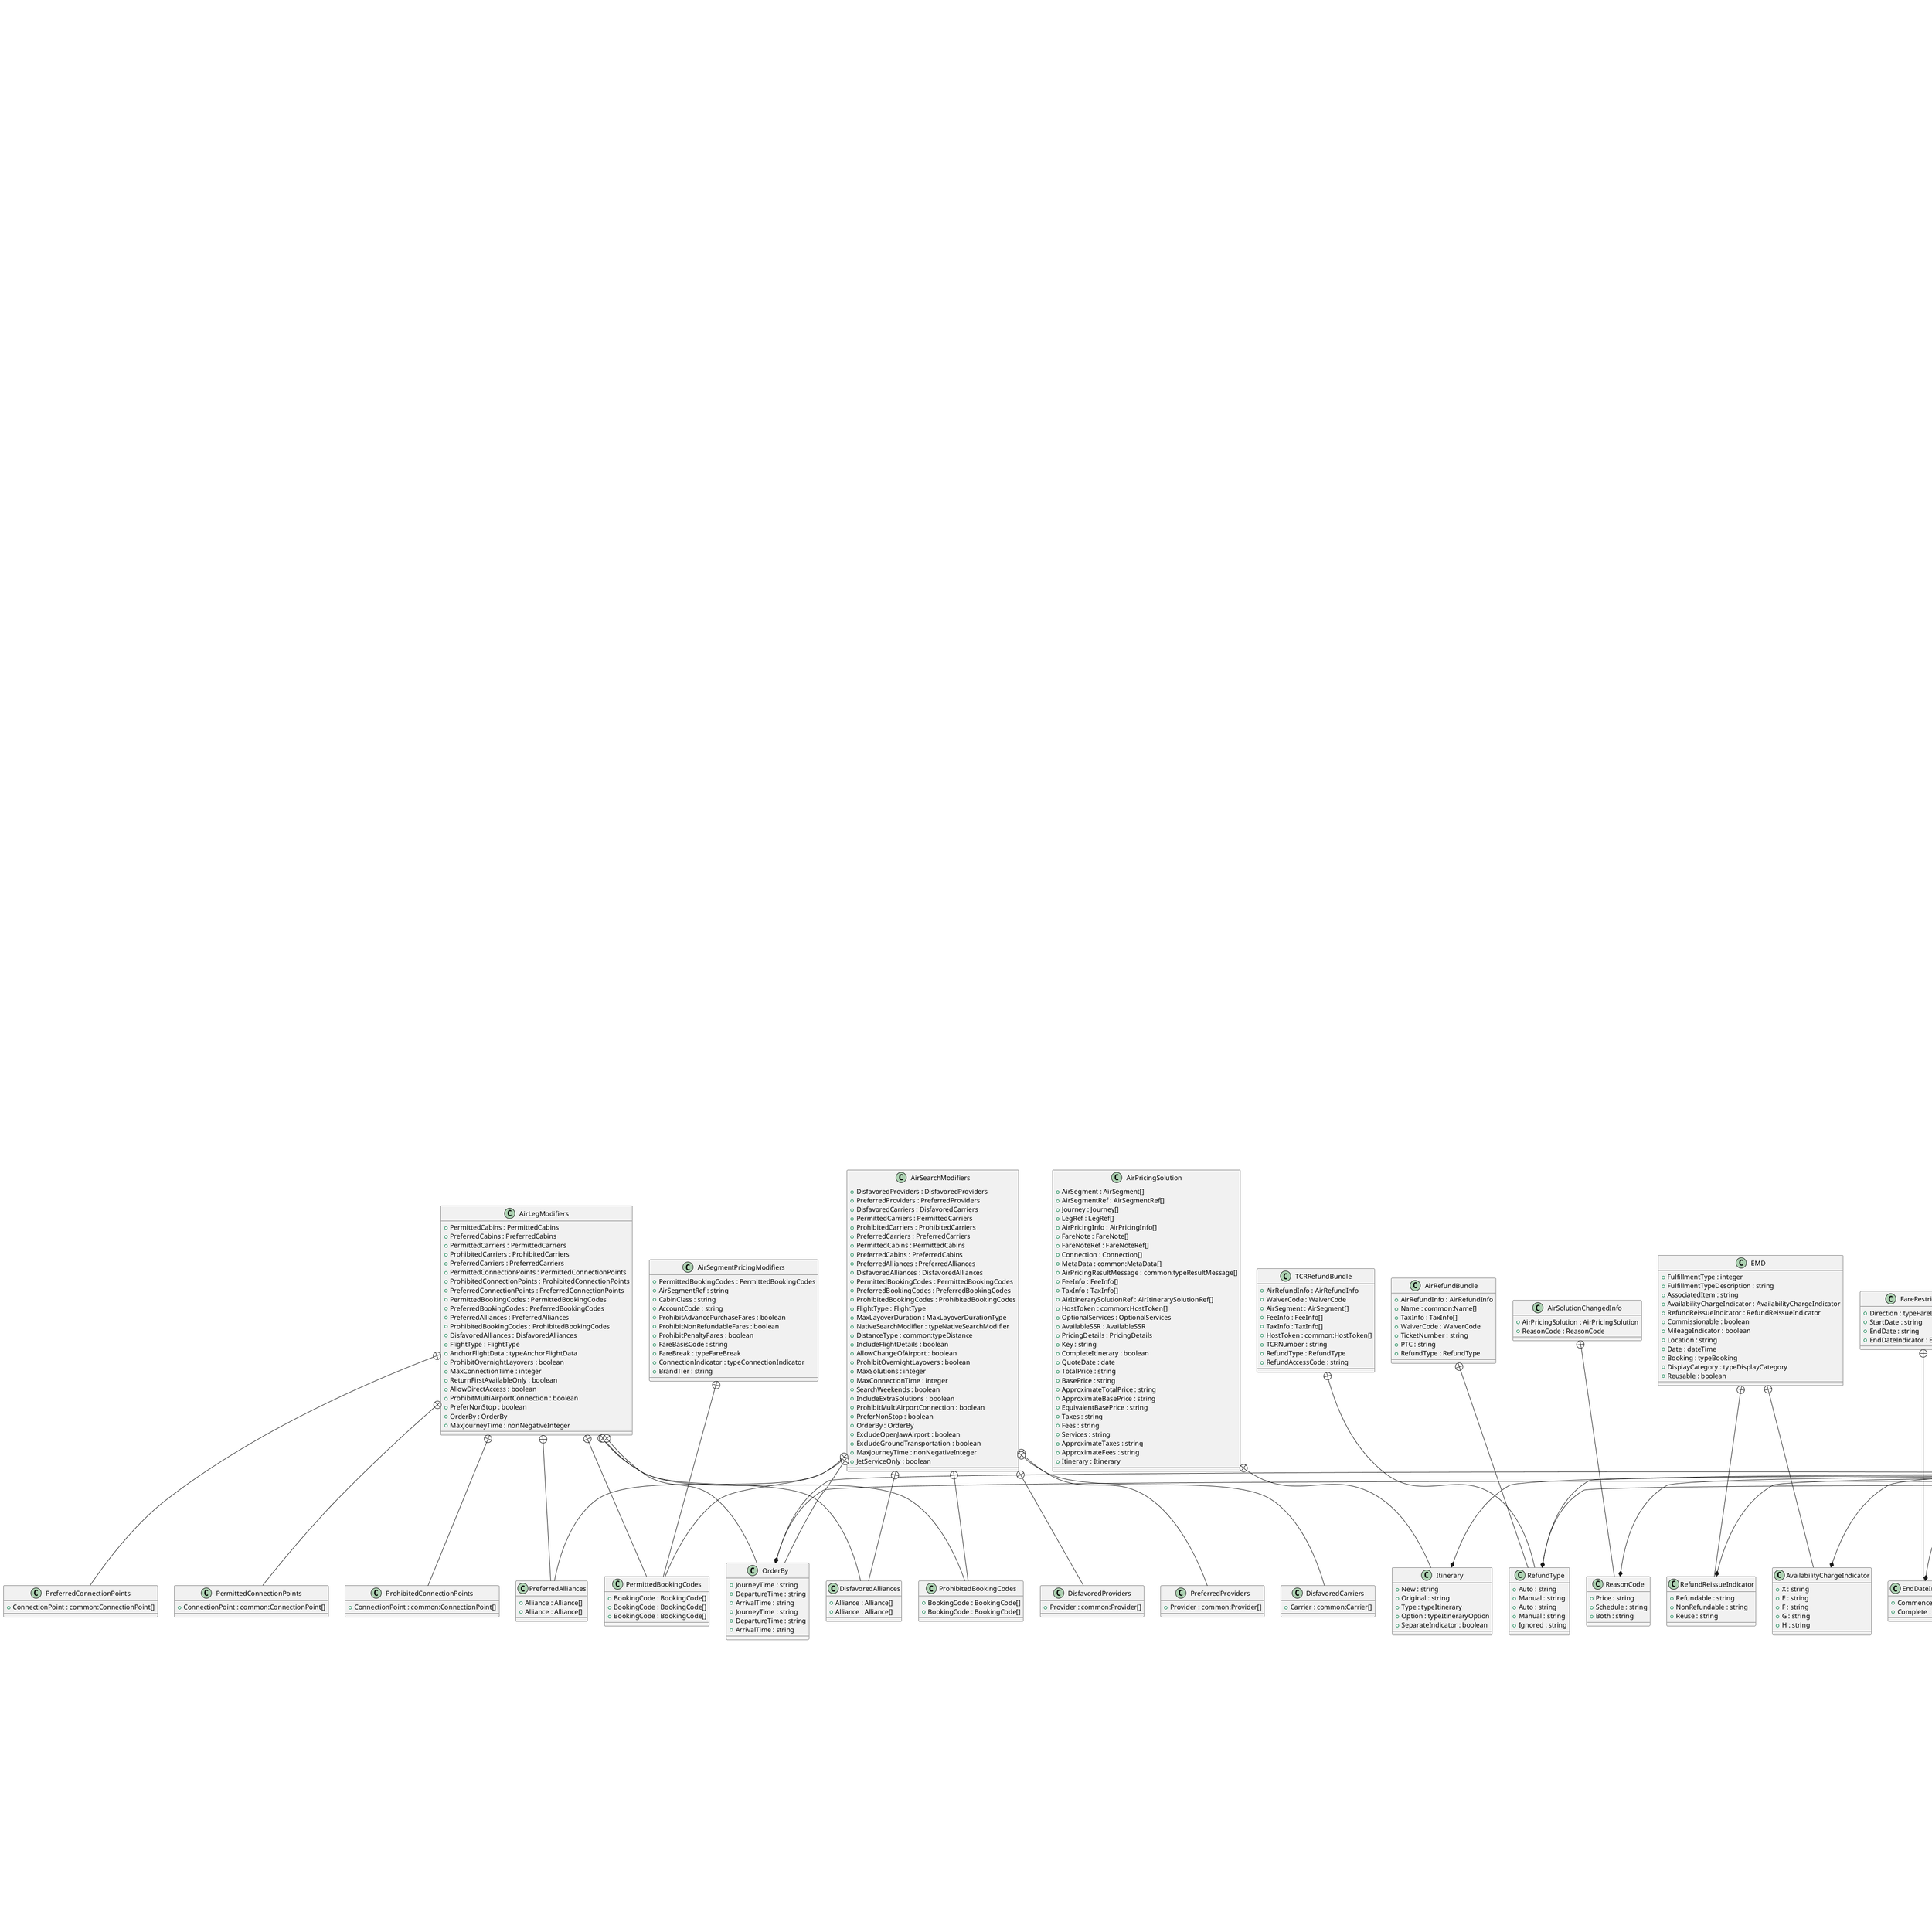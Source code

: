 @startuml

class ADVType {
    +AdvRsvnOnlyIfTk : boolean
    +AdvRsvnAnyTm : boolean
    +AdvRsvnHrs : boolean
    +AdvRsvnDays : boolean
    +AdvRsvnMonths : boolean
    +AdvRsvnEarliestTm : boolean
    +AdvRsvnLatestTm : boolean
    +AdvRsvnWaived : boolean
    +AdvRsvnDataExists : boolean
    +AdvRsvnEndItem : boolean
    +AdvTkEarliestTm : boolean
    +AdvTkLatestTm : boolean
    +AdvTkRsvnHrs : boolean
    +AdvTkRsvnDays : boolean
    +AdvTkRsvnMonths : boolean
    +AdvTkStartHrs : boolean
    +AdvTkStartDays : boolean
    +AdvTkStartMonths : boolean
    +AdvTkWaived : boolean
    +AdvTkAnyTm : boolean
    +AdvTkEndItem : boolean
    +AdvRsvnTm : integer
    +AdvTkRsvnTm : integer
    +AdvTkStartTm : integer
    +EarliestRsvnDtPresent : boolean
    +EarliestTkDtPresent : boolean
    +LatestRsvnDtPresent : boolean
    +LatestTkDtPresent : boolean
    +EarliestRsvnDt : date
    +EarliestTkDt : date
    +LatestRsvnDt : date
    +LatestTkDt : date
}
class APISRequirements {
    +Document : Document[]
    +Key : string
    +Level : string
    +GenderRequired : boolean
    +DateOfBirthRequired : boolean
    +RequiredDocuments : string
    +NationalityRequired : boolean
}
class APISRequirementsList {
    +APISRequirements : APISRequirements[]
}
class AccountRelatedRules {
    +BookingRules : BookingRules[]
    +RoutingRules : RoutingRules
}
class ActionDetails {
    +PseudoCityCode : string
    +AgentSine : string
    +EventDate : date
    +EventTime : time
    +Text : string
}
class AdditionalInfo {
    +Category : string
}
class AddlBookingCodeInformation {
    +value : string
}
class Adjustment {
    +Amount : string
    +Percent : float
    +AdjustedTotalPrice : string
    +ApproximateAdjustedTotalPrice : string
    +BookingTravelerRef : string
}
class Affiliations {
    +TravelArranger : TravelArranger[]
}
class AirAvailInfo {
    +BookingCodeInfo : BookingCodeInfo[]
    +FareTokenInfo : FareTokenInfo[]
    +ProviderCode : string
    +HostTokenRef : string
}
AirAvailInfo +-- FareTokenInfo
class FareTokenInfo {
    +FareInfoRef : string
    +HostTokenRef : string
}
class AirExchangeBundle {
    +AirExchangeInfo : common:AirExchangeInfo
    +AirPricingInfoRef : AirPricingInfoRef[]
    +TaxInfo : TaxInfo[]
    +Penalty : common:Penalty[]
}
class AirExchangeBundleList {
    +AirExchangeBundle : AirExchangeBundle[]
}
class AirExchangeBundleTotal {
    +AirExchangeInfo : common:AirExchangeInfo
    +Penalty : common:Penalty[]
}
class AirExchangeModifiers {
    +ContractCodes : ContractCodes
    +BookingDate : string
    +TicketingDate : string
    +AccountCode : string
    +TicketDesignator : string
    +AllowPenaltyFares : boolean
    +PrivateFaresOnly : boolean
    +UniversalRecordLocatorCode : string
    +ProviderLocatorCode : string
    +ProviderCode : string
}
AirExchangeModifiers +-- ContractCodes
class ContractCodes {
    +ContractCode : ContractCode[]
}
class AirExchangeMulitQuoteList {
    +AirExchangeMultiQuoteOption : AirExchangeMultiQuoteOption[]
}
class AirExchangeMultiQuoteOption {
    +AirSegmentData : AirSegmentData[]
    +AirExchangeBundleTotal : AirExchangeBundleTotal
    +AirExchangeBundleList : AirExchangeBundleList[]
}
class AirExchangeTicketBundle {
    +TicketNumber : common:TicketNumber
    +FormOfPayment : common:FormOfPayment[]
    +FormOfPaymentRef : common:FormOfPaymentRef
    +WaiverCode : WaiverCode
}
class AirFareDiscount {
    +Percentage : double
    +Amount : string
    +DiscountMethod : typeFareDiscount
}
class AirFareDisplayModifiers {
    +TripType : typeFareTripType[]
    +CabinClass : common:CabinClass
    +PenaltyFareInformation : PenaltyFareInformation
    +FareSearchOption : typeFareSearchOption[]
    +MaxResponses : integer
    +DepartureDate : date
    +TicketingDate : date
    +ReturnDate : date
    +BaseFareOnly : boolean
    +UnrestrictedFaresOnly : boolean
    +FaresIndicator : typeFaresIndicator
    +CurrencyType : string
    +IncludeTaxes : boolean
    +IncludeEstimatedTaxes : boolean
    +IncludeSurcharges : boolean
    +GlobalIndicator : typeATPCOGlobalIndicator
    +ProhibitMinStayFares : boolean
    +ProhibitMaxStayFares : boolean
    +ProhibitAdvancePurchaseFares : boolean
    +ProhibitNonRefundableFares : boolean
    +ValidatedFaresOnly : boolean
    +ProhibitTravelRestrictedFares : boolean
    +FiledCurrency : string
}
class AirFareDisplayRuleKey {
    +value : string
    +ProviderCode : string
}
class AirFareRuleCategory {
    +CategoryCode : typeFareRuleCategoryCode[]
    +FareInfoRef : string
}
class AirFareRulesModifier {
    +AirFareRuleCategory : AirFareRuleCategory[]
}
class AirItinerary {
    +AirSegment : AirSegment[]
    +HostToken : common:HostToken[]
    +APISRequirements : APISRequirements[]
}
class AirItineraryDetails {
    +AirSegmentDetails : AirSegmentDetails[]
    +PassengerDetails : PassengerDetails[]
    +Key : string
}
class AirItinerarySolution {
    +AirSegmentRef : AirSegmentRef[]
    +Connection : Connection[]
    +Key : string
}
class AirItinerarySolutionRef {
    +Key : string
}
class AirLegModifiers {
    +PermittedCabins : PermittedCabins
    +PreferredCabins : PreferredCabins
    +PermittedCarriers : PermittedCarriers
    +ProhibitedCarriers : ProhibitedCarriers
    +PreferredCarriers : PreferredCarriers
    +PermittedConnectionPoints : PermittedConnectionPoints
    +ProhibitedConnectionPoints : ProhibitedConnectionPoints
    +PreferredConnectionPoints : PreferredConnectionPoints
    +PermittedBookingCodes : PermittedBookingCodes
    +PreferredBookingCodes : PreferredBookingCodes
    +PreferredAlliances : PreferredAlliances
    +ProhibitedBookingCodes : ProhibitedBookingCodes
    +DisfavoredAlliances : DisfavoredAlliances
    +FlightType : FlightType
    +AnchorFlightData : typeAnchorFlightData
    +ProhibitOvernightLayovers : boolean
    +MaxConnectionTime : integer
    +ReturnFirstAvailableOnly : boolean
    +AllowDirectAccess : boolean
    +ProhibitMultiAirportConnection : boolean
    +PreferNonStop : boolean
    +OrderBy : OrderBy
    +MaxJourneyTime : nonNegativeInteger
}
AirLegModifiers +-- PermittedConnectionPoints
class PermittedConnectionPoints {
    +ConnectionPoint : common:ConnectionPoint[]
}
AirLegModifiers +-- ProhibitedConnectionPoints
class ProhibitedConnectionPoints {
    +ConnectionPoint : common:ConnectionPoint[]
}
AirLegModifiers +-- PreferredConnectionPoints
class PreferredConnectionPoints {
    +ConnectionPoint : common:ConnectionPoint[]
}
AirLegModifiers +-- PermittedBookingCodes
class PermittedBookingCodes {
    +BookingCode : BookingCode[]
}
AirLegModifiers +-- PreferredAlliances
class PreferredAlliances {
    +Alliance : Alliance[]
}
AirLegModifiers +-- ProhibitedBookingCodes
class ProhibitedBookingCodes {
    +BookingCode : BookingCode[]
}
AirLegModifiers +-- DisfavoredAlliances
class DisfavoredAlliances {
    +Alliance : Alliance[]
}
AirLegModifiers +-- OrderBy
class OrderBy {
    +JourneyTime : string
    +DepartureTime : string
    +ArrivalTime : string
}
OrderBy *- string
class AirPricePoint {
    +AirPricingInfo : AirPricingInfo[]
    +AirPricingResultMessage : common:typeResultMessage[]
    +FeeInfo : FeeInfo[]
    +FareNote : FareNote[]
    +TaxInfo : TaxInfo[]
    +Key : string
    +TotalPrice : string
    +BasePrice : string
    +ApproximateTotalPrice : string
    +ApproximateBasePrice : string
    +EquivalentBasePrice : string
    +Taxes : string
    +Fees : string
    +Services : string
    +ApproximateTaxes : string
    +ApproximateFees : string
    +CompleteItinerary : boolean
}
class AirPricePointList {
    +AirPricePoint : AirPricePoint[]
}
class AirPriceResult {
    +AirPricingSolution : AirPricingSolution[]
    +FareRule : FareRule[]
    +AirPriceError : common:typeResultMessage
    +CommandKey : string
}
class AirPricingAdjustment {
    +Adjustment : Adjustment
    +Key : string
}
class AirPricingCommand {
    +AirPricingModifiers : AirPricingModifiers
    +AirSegmentPricingModifiers : AirSegmentPricingModifiers[]
    +CommandKey : string
    +CabinClass : string
}
class AirPricingInfo {
    +FareInfo : FareInfo[]
    +FareStatus : FareStatus
    +FareInfoRef : FareInfoRef[]
    +BookingInfo : BookingInfo[]
    +TaxInfo : TaxInfo[]
    +FareCalc : FareCalc
    +PassengerType : PassengerType[]
    +BookingTravelerRef : common:BookingTravelerRef[]
    +WaiverCode : WaiverCode
    +PaymentRef : PaymentRef[]
    +ChangePenalty : typeFarePenalty[]
    +CancelPenalty : typeFarePenalty[]
    +NoShowPenalty : typeFarePenalty[]
    +FeeInfo : FeeInfo[]
    +Adjustment : Adjustment[]
    +Yield : Yield[]
    +AirPricingModifiers : AirPricingModifiers
    +TicketingModifiersRef : TicketingModifiersRef[]
    +AirSegmentPricingModifiers : AirSegmentPricingModifiers[]
    +FlightOptionsList : FlightOptionsList
    +BaggageAllowances : BaggageAllowances
    +FareRulesFilter : FareRulesFilter
    +PolicyCodesList : PolicyCodesList
    +PriceChange : PriceChangeType[]
    +ActionDetails : ActionDetails
    +Commission : common:Commission[]
    +Origin : string
    +Destination : string
    +Key : string
    +CommandKey : string
    +TotalPrice : string
    +BasePrice : string
    +ApproximateTotalPrice : string
    +ApproximateBasePrice : string
    +EquivalentBasePrice : string
    +Taxes : string
    +Fees : string
    +Services : string
    +ApproximateTaxes : string
    +ApproximateFees : string
    +ProviderCode : string
    +SupplierCode : string
    +AmountType : string
    +IncludesVAT : boolean
    +ExchangeAmount : string
    +ForfeitAmount : string
    +Refundable : boolean
    +Exchangeable : boolean
    +LatestTicketingTime : string
    +PricingMethod : typePricingMethod
    +Checksum : string
    +ETicketability : typeEticketability
    +PlatingCarrier : string
    +ProviderReservationInfoRef : string
    +AirPricingInfoGroup : int
    +TotalNetPrice : string
    +Ticketed : boolean
    +PricingType : string
    +TrueLastDateToTicket : string
    +ElStat : common:typeElementStatus
    +KeyOverride : boolean
    +InPolicy : boolean
    +PreferredOption : boolean
    +FareCalculationInd : string
    +Cat35Indicator : boolean
}
class AirPricingInfoList {
    +AirPricingInfo : AirPricingInfo[]
}
class AirPricingInfoRef {
    +Key : string
}
class AirPricingModifiers {
    +ProhibitedRuleCategories : ProhibitedRuleCategories
    +AccountCodes : AccountCodes
    +PermittedCabins : PermittedCabins
    +ContractCodes : ContractCodes
    +ExemptTaxes : ExemptTaxes
    +PenaltyFareInformation : PenaltyFareInformation
    +DiscountCard : common:DiscountCard[]
    +PromoCodes : PromoCodes
    +ManualFareAdjustment : ManualFareAdjustment[]
    +PointOfSale : common:PointOfSale
    +BrandModifiers : BrandModifiers
    +MultiGDSSearchIndicator : MultiGDSSearchIndicator[]
    +PreferredCabins : PreferredCabins[]
    +ProhibitMinStayFares : boolean
    +ProhibitMaxStayFares : boolean
    +CurrencyType : string
    +ProhibitAdvancePurchaseFares : boolean
    +ProhibitNonRefundableFares : boolean
    +ProhibitRestrictedFares : boolean
    +FaresIndicator : typeFaresIndicator
    +FiledCurrency : string
    +PlatingCarrier : string
    +OverrideCarrier : string
    +ETicketability : typeEticketability
    +AccountCodeFaresOnly : boolean
    +Key : string
    +ProhibitNonExchangeableFares : boolean
    +ForceSegmentSelect : boolean
    +InventoryRequestType : typeInventoryRequest
    +OneWayShop : boolean
    +ProhibitUnbundledFareTypes : boolean
    +ReturnServices : boolean
    +ChannelId : string
    +ReturnFareAttributes : boolean
    +SellCheck : boolean
    +ReturnFailedSegments : boolean
}
AirPricingModifiers +-- ProhibitedRuleCategories
class ProhibitedRuleCategories {
    +FareRuleCategory : FareRuleCategory[]
}
AirPricingModifiers +-- AccountCodes
class AccountCodes {
    +AccountCode : common:AccountCode[]
}
AirPricingModifiers +-- ContractCodes
class ContractCodes {
    +ContractCode : ContractCode[]
}
AirPricingModifiers +-- PromoCodes
class PromoCodes {
    +PromoCode : PromoCode[]
}
class AirPricingPayment {
    +Payment : common:Payment[]
    +FormOfPayment : common:FormOfPayment[]
    +FormOfPaymentRef : common:FormOfPaymentRef
    +AirPricingInfoRef : AirPricingInfoRef[]
}
class AirPricingSolution {
    +AirSegment : AirSegment[]
    +AirSegmentRef : AirSegmentRef[]
    +Journey : Journey[]
    +LegRef : LegRef[]
    +AirPricingInfo : AirPricingInfo[]
    +FareNote : FareNote[]
    +FareNoteRef : FareNoteRef[]
    +Connection : Connection[]
    +MetaData : common:MetaData[]
    +AirPricingResultMessage : common:typeResultMessage[]
    +FeeInfo : FeeInfo[]
    +TaxInfo : TaxInfo[]
    +AirItinerarySolutionRef : AirItinerarySolutionRef[]
    +HostToken : common:HostToken[]
    +OptionalServices : OptionalServices
    +AvailableSSR : AvailableSSR
    +PricingDetails : PricingDetails
    +Key : string
    +CompleteItinerary : boolean
    +QuoteDate : date
    +TotalPrice : string
    +BasePrice : string
    +ApproximateTotalPrice : string
    +ApproximateBasePrice : string
    +EquivalentBasePrice : string
    +Taxes : string
    +Fees : string
    +Services : string
    +ApproximateTaxes : string
    +ApproximateFees : string
    +Itinerary : Itinerary
}
AirPricingSolution +-- Itinerary
class Itinerary {
    +New : string
    +Original : string
}
Itinerary *- string
class AirPricingTicketingModifiers {
    +AirPricingInfoRef : AirPricingInfoRef[]
    +TicketingModifiers : TicketingModifiers
}
class AirRefundBundle {
    +AirRefundInfo : AirRefundInfo
    +Name : common:Name[]
    +TaxInfo : TaxInfo[]
    +WaiverCode : WaiverCode
    +TicketNumber : string
    +PTC : string
    +RefundType : RefundType
}
AirRefundBundle +-- RefundType
class RefundType {
    +Auto : string
    +Manual : string
}
RefundType *- string
class AirRefundInfo {
    +RefundRemark : common:RefundRemark[]
    +RefundAmount : string
    +RetainAmount : string
    +RefundFee : string
    +RefundableTaxes : string
    +FiledCurrency : string
    +ConversionRate : decimal
    +Taxes : string
    +OriginalTicketTotal : string
    +ForfeitAmount : string
    +Retain : boolean
    +Refund : boolean
}
class AirRefundModifiers {
    +RefundDate : string
    +AccountCode : string
    +TicketDesignator : string
}
class AirReservation {
}
AirReservation *- typeBaseAirReservation
class AirReservationLocatorCode {
    +value : string
}
class AirScheduleChangedInfo {
    +AirPricingSolution : AirPricingSolution
}
class AirSearchAsynchModifiers {
    +InitialAsynchResult : InitialAsynchResult
}
AirSearchAsynchModifiers +-- InitialAsynchResult
class InitialAsynchResult {
    +MaxWait : positiveInteger
}
class AirSearchModifiers {
    +DisfavoredProviders : DisfavoredProviders
    +PreferredProviders : PreferredProviders
    +DisfavoredCarriers : DisfavoredCarriers
    +PermittedCarriers : PermittedCarriers
    +ProhibitedCarriers : ProhibitedCarriers
    +PreferredCarriers : PreferredCarriers
    +PermittedCabins : PermittedCabins
    +PreferredCabins : PreferredCabins
    +PreferredAlliances : PreferredAlliances
    +DisfavoredAlliances : DisfavoredAlliances
    +PermittedBookingCodes : PermittedBookingCodes
    +PreferredBookingCodes : PreferredBookingCodes
    +ProhibitedBookingCodes : ProhibitedBookingCodes
    +FlightType : FlightType
    +MaxLayoverDuration : MaxLayoverDurationType
    +NativeSearchModifier : typeNativeSearchModifier
    +DistanceType : common:typeDistance
    +IncludeFlightDetails : boolean
    +AllowChangeOfAirport : boolean
    +ProhibitOvernightLayovers : boolean
    +MaxSolutions : integer
    +MaxConnectionTime : integer
    +SearchWeekends : boolean
    +IncludeExtraSolutions : boolean
    +ProhibitMultiAirportConnection : boolean
    +PreferNonStop : boolean
    +OrderBy : OrderBy
    +ExcludeOpenJawAirport : boolean
    +ExcludeGroundTransportation : boolean
    +MaxJourneyTime : nonNegativeInteger
    +JetServiceOnly : boolean
}
AirSearchModifiers +-- DisfavoredProviders
class DisfavoredProviders {
    +Provider : common:Provider[]
}
AirSearchModifiers +-- PreferredProviders
class PreferredProviders {
    +Provider : common:Provider[]
}
AirSearchModifiers +-- DisfavoredCarriers
class DisfavoredCarriers {
    +Carrier : common:Carrier[]
}
AirSearchModifiers +-- PreferredAlliances
class PreferredAlliances {
    +Alliance : Alliance[]
}
AirSearchModifiers +-- DisfavoredAlliances
class DisfavoredAlliances {
    +Alliance : Alliance[]
}
AirSearchModifiers +-- PermittedBookingCodes
class PermittedBookingCodes {
    +BookingCode : BookingCode[]
}
AirSearchModifiers +-- ProhibitedBookingCodes
class ProhibitedBookingCodes {
    +BookingCode : BookingCode[]
}
AirSearchModifiers +-- OrderBy
class OrderBy {
    +JourneyTime : string
    +DepartureTime : string
    +ArrivalTime : string
}
OrderBy *- string
class AirSegment {
}
AirSegment *- typeBaseAirSegment
class AirSegmentData {
    +AirSegmentRef : AirSegmentRef[]
    +BaggageAllowance : BaggageAllowance[]
    +Brand : Brand[]
    +CabinClass : string
    +ClassOfService : string
}
class AirSegmentDetails {
    +PassengerDetailsRef : PassengerDetailsRef[]
    +BrandID : BrandID[]
    +BookingCodeList : string
    +Key : string
    +ProviderCode : string
    +Carrier : string
    +Origin : string
    +Destination : string
    +DepartureTime : dateTime
    +ArrivalTime : dateTime
    +Equipment : string
    +ClassOfService : string
    +CabinClass : string
    +OperatingCarrier : string
    +FlightNumber : string
}
class AirSegmentError {
    +AirSegment : AirSegment
    +ErrorMessage : string
}
class AirSegmentList {
    +AirSegment : AirSegment[]
}
class AirSegmentPricingModifiers {
    +PermittedBookingCodes : PermittedBookingCodes
    +AirSegmentRef : string
    +CabinClass : string
    +AccountCode : string
    +ProhibitAdvancePurchaseFares : boolean
    +ProhibitNonRefundableFares : boolean
    +ProhibitPenaltyFares : boolean
    +FareBasisCode : string
    +FareBreak : typeFareBreak
    +ConnectionIndicator : typeConnectionIndicator
    +BrandTier : string
}
AirSegmentPricingModifiers +-- PermittedBookingCodes
class PermittedBookingCodes {
    +BookingCode : BookingCode[]
}
class AirSegmentRef {
    +Key : string
}
class AirSegmentSellFailureInfo {
    +AirSegmentError : AirSegmentError[]
}
class AirSegmentTicketingModifiers {
    +AirSegmentRef : string
    +BrandTier : string
}
class AirSolution {
    +SearchTraveler : SearchTraveler[]
    +AirSegment : AirSegment[]
    +HostToken : common:HostToken[]
    +FareBasis : FareBasis[]
}
class AirSolutionChangedInfo {
    +AirPricingSolution : AirPricingSolution
    +ReasonCode : ReasonCode
}
AirSolutionChangedInfo +-- ReasonCode
class ReasonCode {
    +Price : string
    +Schedule : string
    +Both : string
}
ReasonCode *- string
class AirTicketingModifiers {
    +DocumentModifiers : DocumentModifiers
    +AirPricingInfoRef : AirPricingInfoRef[]
    +TourCode : TourCode
    +TicketEndorsement : TicketEndorsement[]
    +Commission : common:Commission
    +FormOfPayment : common:FormOfPayment[]
    +CreditCardAuth : common:CreditCardAuth[]
    +Payment : common:Payment[]
    +PlatingCarrier : string
    +TicketedFareOverride : boolean
    +SuppressTaxAndFee : boolean
    +NoComparisonSFQ : boolean
}
class Alliance {
    +Code : string
}
class AlternateLocationDistance {
    +Distance : common:Distance
    +Key : string
    +SearchLocation : string
    +AlternateLocation : string
}
class AlternateLocationDistanceList {
    +AlternateLocationDistance : AlternateLocationDistance[]
}
class AlternateLocationDistanceRef {
    +Key : string
}
class AlternateRoute {
    +Leg : Leg[]
    +Key : string
}
class AlternateRouteList {
    +AlternateRoute : AlternateRoute[]
}
class ApplicableSegment {
}
ApplicableSegment *- typeApplicableSegment
class AssociatedRemark {
}
AssociatedRemark *- common:typeAssociatedRemarkWithSegmentRef
class AsyncProviderSpecificResponse {
}
AsyncProviderSpecificResponse *- common:BaseAsyncProviderSpecificResponse
class AuditData {
    +TaxInfo : TaxInfo[]
    +Key : string
    +TotalPrice : string
    +BasePrice : string
    +ApproximateTotalPrice : string
    +ApproximateBasePrice : string
    +EquivalentBasePrice : string
    +Taxes : string
    +Fees : string
    +Services : string
    +ApproximateTaxes : string
    +ApproximateFees : string
}
class AutoPricingInfo {
    +AirSegmentRef : AirSegmentRef[]
    +BookingTravelerRef : common:BookingTravelerRef[]
    +AirPricingModifiers : AirPricingModifiers
    +AirSegmentPricingModifiers : AirSegmentPricingModifiers[]
    +Key : string
    +PricingType : string
    +PlatingCarrier : string
    +ElStat : common:typeElementStatus
    +KeyOverride : boolean
}
class AutoSeatAssignment {
    +SegmentRef : string
    +Smoking : boolean
    +SeatType : common:typeReqSeat
    +Group : boolean
    +BookingTravelerRef : string
}
class AvailabilityErrorInfo {
    +AirSegmentError : AirSegmentError[]
}
AvailabilityErrorInfo *- common:typeErrorInfo
class AvailableDiscount {
    +LoyaltyProgram : common:LoyaltyProgram[]
    +Amount : string
    +Percent : string
    +Description : string
    +DiscountQualifier : string
}
class AvailableSSR {
    +SSR : common:SSR[]
    +SSRRules : common:ServiceRuleType[]
    +IndustryStandardSSR : common:IndustryStandardSSR[]
}
class BackOfficeHandOff {
    +Type : typeBackOffice
    +Location : string
    +PseudoCityCode : string
}
class BagDetails {
    +BaggageRestriction : BaggageRestriction[]
    +AvailableDiscount : AvailableDiscount[]
    +ApplicableBags : string
    +BasePrice : string
    +ApproximateBasePrice : string
    +Taxes : string
    +TotalPrice : string
    +ApproximateTotalPrice : string
}
class BaggageAllowance {
    +NumberOfPieces : integer
    +MaxWeight : typeWeight
}
class BaggageAllowanceInfo {
    +BagDetails : BagDetails[]
    +TravelerType : string
    +FareInfoRef : string
}
BaggageAllowanceInfo *- BaseBaggageAllowanceInfo
class BaggageAllowances {
    +BaggageAllowanceInfo : BaggageAllowanceInfo[]
    +CarryOnAllowanceInfo : CarryOnAllowanceInfo[]
    +EmbargoInfo : EmbargoInfo[]
}
class BaggageRestriction {
    +Dimension : Dimension[]
    +MaxWeight : typeUnitOfMeasure[]
    +TextInfo : TextInfo[]
}
class BaseBaggageAllowanceInfo {
    +URLInfo : URLInfo[]
    +TextInfo : TextInfo[]
    +Origin : string
    +Destination : string
    +Carrier : string
}
class BillingDetailItem {
    +Name : typeBillingDetailsName
    +DataType : typeBillingDetailsDataType
    +MinLength : string
    +MaxLength : string
    +Value : string
}
class BookingCode {
    +Code : string
}
class BookingCodeInfo {
    +CabinClass : string
    +BookingCounts : string
}
class BookingInfo {
    +BookingCode : string
    +BookingCount : string
    +CabinClass : string
    +FareInfoRef : string
    +SegmentRef : string
    +CouponRef : string
    +AirItinerarySolutionRef : string
    +HostTokenRef : string
}
class BookingRules {
    +BookingRulesFareReference : BookingRulesFareReference[]
    +RuleInfo : RuleInfo[]
    +Restriction : Restriction[]
    +DocumentRequired : DocumentRequired[]
    +GenderDobRequired : boolean
}
BookingRules +-- RuleInfo
class RuleInfo {
    +ChargesRules : ChargesRules
}
class BookingRulesFareReference {
    +value : string
    +ClassOfService : string
    +TicketDesignatorCode : string
    +AccountCode : string
    +UpgrageAllowed : boolean
    +UpgradeClassOfService : string
}
class Brand {
    +Title : Title[]
    +Text : Text[]
    +ImageLocation : ImageLocation[]
    +OptionalServices : OptionalServices
    +Rules : Rules[]
    +ServiceAssociations : ServiceAssociations
    +UpsellBrand : UpsellBrand
    +ApplicableSegment : typeApplicableSegment[]
    +DefaultBrandDetail : DefaultBrandDetail[]
    +Key : string
    +BrandID : string
    +Name : string
    +AirItineraryDetailsRef : string
    +UpSellBrandID : string
    +BrandFound : boolean
    +UpSellBrandFound : boolean
    +BrandedDetailsAvailable : boolean
    +Carrier : string
    +BrandTier : string
    +BrandMaintained : string
}
class BrandID {
    +Id : string
}
class BrandInfo {
    +Key : string
    +BrandID : string
    +AirPricingInfoRef : string
    +FareInfoRef : string
}
class BrandModifiers {
    +FareFamilyDisplay : FareFamilyDisplay
    +BasicDetailsOnly : BasicDetailsOnly
}
BrandModifiers +-- FareFamilyDisplay
class FareFamilyDisplay {
    +ModifierType : string
}
BrandModifiers +-- BasicDetailsOnly
class BasicDetailsOnly {
    +ReturnBasicDetails : boolean
}
class BrandingInfo {
    +PriceRange : PriceRange[]
    +Text : Text[]
    +Title : Title[]
    +ImageLocation : ImageLocation[]
    +ServiceGroup : ServiceGroup
    +AirSegmentRef : common:typeSegmentRef[]
    +Key : string
    +ServiceSubCode : string
    +ExternalServiceName : string
    +ServiceType : string
    +CommercialName : string
    +Chargeable : string
}
class BundledService {
    +Carrier : string
    +CarrierSubCode : boolean
    +ServiceType : string
    +ServiceSubCode : string
    +Name : string
    +Booking : typeBooking
    +Occurrence : positiveInteger
}
class BundledServices {
    +BundledService : BundledService[]
}
class CHGType {
    +PenFee : PenFeeType[]
}
class CO2Emission {
    +AirSegmentRef : string
    +Value : float
}
class CO2Emissions {
    +CO2Emission : CO2Emission[]
    +TotalValue : float
    +Unit : string
    +Category : string
    +Source : string
}
class CarrierCode {
    +value : string
}
class CarrierList {
    +CarrierCode : CarrierCode[]
    +IncludeCarrier : boolean
}
class CarryOnAllowanceInfo {
    +CarryOnDetails : CarryOnDetails[]
}
CarryOnAllowanceInfo *- BaseBaggageAllowanceInfo
CarryOnAllowanceInfo +-- CarryOnDetails
class CarryOnDetails {
    +BaggageRestriction : BaggageRestriction[]
    +ApplicableCarryOnBags : string
    +BasePrice : string
    +ApproximateBasePrice : string
    +Taxes : string
    +TotalPrice : string
    +ApproximateTotalPrice : string
}
class CategoryDetailsType {
    +CategoryDetails : ValueDetails[]
    +Value : string
}
class Characteristic {
    +Value : string
    +Position : typePosition
    +RowLocation : typeRowLocation
    +PADISCode : string
}
class ChargesRules {
    +VoluntaryChanges : VoluntaryChanges[]
    +VoluntaryRefunds : VoluntaryRefunds[]
}
ChargesRules +-- VoluntaryChanges
class VoluntaryChanges {
    +Penalty : Penalty
    +VolChangeInd : boolean
}
ChargesRules +-- VoluntaryRefunds
class VoluntaryRefunds {
    +Penalty : Penalty
    +VolChangeInd : boolean
}
class CodeshareInfo {
    +value : string
    +OperatingCarrier : string
    +OperatingFlightNumber : string
}
class CompanyName {
    +SupplierCode : string
}
class ConjunctedTicketInfo {
    +Number : string
    +IATANumber : string
    +TicketIssueDate : dateTime
    +TicketingAgentSignOn : string
    +CountryCode : string
    +Status : common:typeTicketStatus
}
class Connection {
    +FareNote : FareNote
    +ChangeOfPlane : boolean
    +ChangeOfTerminal : boolean
    +ChangeOfAirport : boolean
    +StopOver : boolean
    +MinConnectionTime : int
    +Duration : int
    +SegmentIndex : int
    +FlightDetailsIndex : int
    +IncludeStopOverToFareQuote : typeIgnoreStopOver
}
class ContractCode {
    +Code : string
    +CompanyName : string
    +ProviderCode : string
    +SupplierCode : string
}
class Coupon {
    +TicketDesignator : TicketDesignator[]
    +Key : string
    +CouponNumber : integer
    +OperatingCarrier : string
    +OperatingFlightNumber : string
    +MarketingCarrier : string
    +MarketingFlightNumber : string
    +Origin : string
    +Destination : string
    +DepartureTime : string
    +ArrivalTime : string
    +StopoverCode : boolean
    +BookingClass : string
    +FareBasis : string
    +NotValidBefore : date
    +NotValidAfter : date
    +Status : string
    +SegmentGroup : integer
    +MarriageGroup : integer
    +ElStat : common:typeElementStatus
    +KeyOverride : boolean
}
class CreditSummary {
    +CurrencyCode : string
    +CurrentBalance : decimal
    +InitialCredit : decimal
}
class CustomerReceiptInfo {
    +BookingTravelerRef : string
    +EmailRef : string
}
class CustomerSearch {
}
class DefaultBrandDetail {
}
DefaultBrandDetail *- typeDefaultBrandDetail
class DestinationPurposeCode {
    +Destination : typeDestinationCode
    +Purpose : typePurposeCode
}
class DetailedBillingInformation {
    +FormOfPaymentRef : common:FormOfPaymentRef
    +AirPricingInfoRef : AirPricingInfoRef[]
    +BillingDetailItem : BillingDetailItem[]
}
class Dimension {
    +type : string
}
Dimension *- typeUnitOfMeasure
class Document {
    +Sequence : positiveInteger
    +Type : string
    +Level : string
}
class DocumentInfo {
    +TicketInfo : TicketInfo[]
    +MCOInfo : common:MCOInformation[]
    +TCRInfo : TCRInfo[]
}
class DocumentModifiers {
    +GenerateItineraryInvoice : boolean
    +GenerateAccountingInterface : boolean
}
class DocumentOptions {
    +PassengerReceiptOverride : PassengerReceiptOverride
    +OverrideOption : string[]
    +SuppressItineraryRemarks : boolean
    +GenerateItinNumbers : boolean
}
class DocumentRequired {
    +DocType : string
    +IncludeExcludeUseInd : boolean
    +DocId : string
    +AllowedIds : string
}
class DocumentSelect {
    +BackOfficeHandOff : BackOfficeHandOff
    +Itinerary : Itinerary
    +IssueTicketOnly : boolean
    +IssueElectronicTicket : boolean
    +FaxIndicator : boolean
}
class EMD {
    +FulfillmentType : integer
    +FulfillmentTypeDescription : string
    +AssociatedItem : string
    +AvailabilityChargeIndicator : AvailabilityChargeIndicator
    +RefundReissueIndicator : RefundReissueIndicator
    +Commissionable : boolean
    +MileageIndicator : boolean
    +Location : string
    +Date : dateTime
    +Booking : typeBooking
    +DisplayCategory : typeDisplayCategory
    +Reusable : boolean
}
EMD +-- AvailabilityChargeIndicator
class AvailabilityChargeIndicator {
    +X : string
    +E : string
    +F : string
    +G : string
    +H : string
}
AvailabilityChargeIndicator *- string
EMD +-- RefundReissueIndicator
class RefundReissueIndicator {
    +Refundable : string
    +NonRefundable : string
    +Reuse : string
}
RefundReissueIndicator *- string
class EMDCommission {
    +Type : common:typeAdjustmentType
    +Value : decimal
    +CurrencyCode : string
}
class EMDCoupon {
    +Number : integer
    +Status : string
    +SvcDescription : string
    +ConsumedAtIssuanceInd : boolean
    +RFIC : string
    +RFISC : string
    +RFIDescription : string
    +Origin : string
    +Destination : string
    +FlightNumber : string
    +PresentTo : string
    +PresentAt : string
    +NonRefundableInd : boolean
    +MarketingCarrier : string
    +Key : string
    +ElStat : common:typeElementStatus
    +KeyOverride : boolean
}
class EMDEndorsement {
    +value : string
}
class EMDInfo {
    +EMDTravelerInfo : EMDTravelerInfo
    +SupplierLocator : common:SupplierLocator[]
    +ElectronicMiscDocument : ElectronicMiscDocument[]
    +Payment : common:Payment
    +FormOfPayment : common:FormOfPayment
    +EMDPricingInfo : EMDPricingInfo
    +EMDEndorsement : EMDEndorsement[]
    +FareCalc : FareCalc
    +EMDCommission : EMDCommission
    +ProviderCode : string
    +ProviderLocatorCode : string
    +Key : string
    +ElStat : common:typeElementStatus
    +KeyOverride : boolean
}
class EMDPricingInfo {
    +TaxInfo : TaxInfo[]
    +BaseFare : string
    +TotalFare : string
    +TotalTax : string
    +EquivFare : string
}
class EMDSummary {
    +EMDCoupon : EMDCoupon[]
    +Number : string
    +PrimaryDocumentIndicator : boolean
    +InConjunctionWith : string
    +AssociatedTicketNumber : string
    +PlatingCarrier : string
    +IssueDate : dateTime
    +Key : string
    +ElStat : common:typeElementStatus
    +KeyOverride : boolean
}
class EMDSummaryInfo {
    +EMDSummary : EMDSummary[]
    +EMDTravelerInfo : EMDTravelerInfo
    +Payment : common:Payment
    +ProviderReservationInfoRef : string
    +Key : string
    +ElStat : common:typeElementStatus
    +KeyOverride : boolean
}
class EMDTravelerInfo {
    +NameInfo : NameInfo
    +TravelerType : string
    +Age : integer
}
EMDTravelerInfo +-- NameInfo
class NameInfo {
    +Prefix : string
    +First : string
    +Middle : string
    +Last : string
    +Suffix : string
}
class ETR {
    +AirReservationLocatorCode : AirReservationLocatorCode
    +AgencyInfo : common:AgencyInfo
    +BookingTraveler : common:BookingTraveler
    +FormOfPayment : common:FormOfPayment[]
    +Payment : common:Payment[]
    +CreditCardAuth : common:CreditCardAuth[]
    +SupplierLocator : common:SupplierLocator[]
    +FareCalc : FareCalc
    +Ticket : Ticket[]
    +Commission : common:Commission[]
    +AirPricingInfo : AirPricingInfo
    +AuditData : AuditData
    +Restriction : common:Restriction[]
    +WaiverCode : WaiverCode
    +BaggageAllowances : BaggageAllowances
    +Key : string
    +TotalPrice : string
    +BasePrice : string
    +ApproximateTotalPrice : string
    +ApproximateBasePrice : string
    +EquivalentBasePrice : string
    +Taxes : string
    +Fees : string
    +Services : string
    +ApproximateTaxes : string
    +ApproximateFees : string
    +Refundable : boolean
    +Exchangeable : boolean
    +TourCode : string
    +IssuedDate : string
    +BulkTicket : boolean
    +ProviderCode : string
    +ProviderLocatorCode : string
    +IATANumber : string
    +PseudoCityCode : string
    +CountryCode : string
    +PlatingCarrier : string
    +ElStat : common:typeElementStatus
    +KeyOverride : boolean
}
class ElectronicMiscDocument {
    +EMDCoupon : EMDCoupon[]
    +Number : string
    +PrimaryDocumentIndicator : boolean
    +InConjunctionWith : string
    +AssociatedTicketNumber : string
    +PlatingCarrier : string
    +IssueDate : dateTime
    +Status : string
    +Key : string
    +ElStat : common:typeElementStatus
    +KeyOverride : boolean
}
class Embargo {
    +Key : string
    +Carrier : string
    +SegmentRef : string
    +Name : string
    +Text : string
    +SecondaryType : string
    +Type : string
    +Url : anyURI
    +ServiceSubCode : string
}
class EmbargoInfo {
}
EmbargoInfo *- BaseBaggageAllowanceInfo
class EmbargoList {
    +Embargo : Embargo[]
}
class Enumeration {
    +SolutionGroup : SolutionGroup[]
}
class ExchangeAirSegment {
    +AirSegment : AirSegment
    +CabinClass : common:CabinClass
    +FareBasisCode : string
}
class ExchangeEligibilityInfo {
    +ExchangePenaltyInfo : ExchangePenaltyInfo[]
    +EligibleFares : string
    +RefundableFares : string
    +PassedAutomationChecks : boolean
}
class ExchangePenaltyInfo {
    +PenaltyInformation : PenaltyInformation[]
    +PTC : string
    +MinimumChangeFee : string
    +MaximumChangeFee : string
}
class ExchangedTicketInfo {
    +Number : string
}
class ExcludeTicketing {
    +BookingTravelerRef : string[]
}
class ExemptOBFee {
    +SubCode : string[]
}
class ExemptTaxes {
    +CountryCode : string[]
    +TaxCategory : string[]
    +AllTaxes : boolean
    +TaxTerritory : string
    +CompanyName : string
}
class ExpertSolution {
    +LegPrice : LegPrice[]
    +Key : string
    +TotalPrice : string
    +ApproximateTotalPrice : string
    +CreatedDate : date
}
class ExpertSolutionList {
    +ExpertSolution : ExpertSolution[]
}
class Facility {
    +Characteristic : Characteristic[]
    +Remark : common:Remark[]
    +PassengerSeatPrice : PassengerSeatPrice[]
    +TaxInfo : TaxInfo[]
    +EMD : EMD
    +ServiceData : common:ServiceData[]
    +TourCode : TourCode
    +Type : typeFacility
    +SeatCode : string
    +Availability : typeSeatAvailability
    +SeatPrice : string
    +Paid : boolean
    +ServiceSubCode : string
    +SSRCode : string
    +IssuanceReason : string
    +BaseSeatPrice : string
    +Taxes : string
    +Quantity : integer
    +SequenceNumber : integer
    +InclusiveOfTax : boolean
    +InterlineSettlementAllowed : boolean
    +GeographySpecification : string
    +Source : string
    +OptionalServiceRef : string
    +SeatInformationRef : string
}
class FareBasis {
    +Code : string
    +SegmentRef : string
}
class FareCalc {
    +value : string
}
class FareDetails {
    +FareTicketDesignator : FareTicketDesignator
    +Key : string
    +PassengerDetailRef : string
    +FareBasis : string
}
class FareDetailsRef {
    +Key : string
}
class FareDisplay {
    +FareDisplayRule : FareDisplayRule
    +FarePricing : FarePricing[]
    +FareRestriction : FareRestriction[]
    +FareRoutingInformation : FareRoutingInformation
    +FareMileageInformation : FareMileageInformation
    +AirFareDisplayRuleKey : AirFareDisplayRuleKey
    +BookingCode : BookingCode[]
    +AccountCode : common:AccountCode[]
    +AddlBookingCodeInformation : AddlBookingCodeInformation
    +FareRuleFailureInfo : FareRuleFailureInfo
    +PriceChange : PriceChangeType[]
    +Carrier : string
    +FareBasis : string
    +Amount : string
    +TripType : typeFareTripType
    +FareTypeCode : string
    +SpecialFare : boolean
    +InstantPurchase : boolean
    +EligibilityRestricted : boolean
    +FlightRestricted : boolean
    +StopoversRestricted : boolean
    +TransfersRestricted : boolean
    +BlackoutsExist : boolean
    +AccompaniedTravel : boolean
    +MileOrRouteBasedFare : typeMileOrRouteBasedFare
    +GlobalIndicator : typeATPCOGlobalIndicator
    +Origin : string
    +Destination : string
    +FareTicketingCode : string
    +FareTicketingDesignator : string
}
class FareDisplayRule {
    +RuleAdvancedPurchase : RuleAdvancedPurchase
    +RuleLengthOfStay : RuleLengthOfStay
    +RuleCharges : RuleCharges
    +RuleNumber : string
    +Source : string
    +TariffNumber : string
}
class FareGuaranteeInfo {
    +GuaranteeDate : date
    +GuaranteeType : typeFareGuarantee
}
class FareInfo {
    +FareTicketDesignator : FareTicketDesignator[]
    +FareSurcharge : FareSurcharge[]
    +AccountCode : common:AccountCode[]
    +ContractCode : ContractCode[]
    +Endorsement : common:Endorsement[]
    +BaggageAllowance : BaggageAllowance
    +FareRuleKey : FareRuleKey
    +FareRuleFailureInfo : FareRuleFailureInfo
    +FareRemarkRef : FareRemarkRef[]
    +Brand : Brand
    +Commission : common:Commission
    +FareAttributes : string
    +ChangePenalty : typeFarePenalty
    +CancelPenalty : typeFarePenalty
    +FareRulesFilter : FareRulesFilter
    +Key : string
    +FareBasis : string
    +PassengerTypeCode : string
    +Origin : string
    +Destination : string
    +EffectiveDate : string
    +TravelDate : date
    +DepartureDate : date
    +Amount : string
    +PrivateFare : typePrivateFare
    +NegotiatedFare : boolean
    +TourCode : string
    +WaiverCode : string
    +NotValidBefore : date
    +NotValidAfter : date
    +PseudoCityCode : string
    +FareFamily : string
    +PromotionalFare : boolean
    +CarCode : string
    +ValueCode : string
    +ElStat : common:typeElementStatus
    +KeyOverride : boolean
    +BulkTicket : boolean
    +InclusiveTour : boolean
    +Value : string
    +SupplierCode : string
    +TaxAmount : string
}
class FareInfoList {
    +FareInfo : FareInfo[]
}
class FareInfoMessage {
    +value : string
    +Key : string
}
class FareInfoRef {
    +Key : string
}
class FareMileageInformation {
    +value : string
}
class FareNote {
    +value : string
    +Key : string
    +Precedence : integer
    +NoteName : string
    +FareInfoMessageRef : string
    +ElStat : common:typeElementStatus
    +KeyOverride : boolean
}
class FareNoteList {
    +FareNote : FareNote[]
}
class FareNoteRef {
    +Key : string
}
class FarePricing {
    +PassengerType : string
    +TotalFareAmount : string
    +PrivateFare : boolean
    +NegotiatedFare : boolean
    +AutoPriceable : boolean
    +TotalNetFareAmount : string
    +BaseFare : string
    +Taxes : string
    +MMid : string
}
class FareRemark {
    +Text : string[]
    +URL : URL[]
    +Key : string
    +Name : string
}
class FareRemarkList {
    +FareRemark : FareRemark[]
}
class FareRemarkRef {
    +Key : string
}
class FareRestriction {
    +FareRestrictionDaysOfWeek : FareRestrictionDaysOfWeek[]
    +FareRestrictionDate : FareRestrictionDate[]
    +FareRestrictionSaleDate : FareRestrictionSaleDate
    +FareRestrictionSeasonal : FareRestrictionSeasonal[]
    +FareRestrictiontype : typeFareRestrictionType
}
class FareRestrictionDate {
    +Direction : typeFareDirectionality
    +StartDate : string
    +EndDate : string
    +EndDateIndicator : EndDateIndicator
}
FareRestrictionDate +-- EndDateIndicator
class EndDateIndicator {
    +Commence : string
    +Complete : string
}
EndDateIndicator *- string
class FareRestrictionDaysOfWeek {
    +Direction : typeFareDirectionality
    +TripType : typeFareTripType
    +Monday : boolean
    +Tuesday : boolean
    +Wednesday : boolean
    +Thursday : boolean
    +Friday : boolean
    +Saturday : boolean
    +Sunday : boolean
}
class FareRestrictionSaleDate {
    +StartDate : date
    +EndDate : date
}
class FareRestrictionSeasonal {
    +Comment : string
    +VariationByTravelDates : string
    +SeasonalRange1Ind : string
    +SeasonalRange1StartDate : string
    +SeasonalRange1EndDate : string
    +SeasonalRange2Ind : string
    +SeasonalRange2StartDate : string
    +SeasonalRange2EndDate : string
}
class FareRoutingInformation {
    +value : string
}
class FareRule {
    +FareRuleLong : FareRuleLong[]
    +FareRuleShort : FareRuleShort[]
    +RuleAdvancedPurchase : RuleAdvancedPurchase
    +RuleLengthOfStay : RuleLengthOfStay
    +RuleCharges : RuleCharges
    +FareRuleResultMessage : common:typeResultMessage[]
    +StructuredFareRules : StructuredFareRulesType
    +FareInfoRef : string
    +RuleNumber : string
    +Source : string
    +TariffNumber : string
    +ProviderCode : string
    +SupplierCode : string
}
class FareRuleCategory {
    +Category : integer
}
class FareRuleCategoryTypes {
    +CategoryDetails : ValueDetails[]
    +VariableCategoryDetails : CategoryDetailsType[]
    +Value : string
}
class FareRuleFailureInfo {
    +Reason : string[]
}
class FareRuleKey {
    +value : string
    +FareInfoRef : string
    +ProviderCode : string
}
class FareRuleLong {
    +value : string
    +Category : integer
    +Type : string
}
class FareRuleLongRef {
    +Key : string
}
class FareRuleLookup {
    +AccountCode : common:AccountCode
    +PointOfSale : common:PointOfSale
    +Origin : string
    +Destination : string
    +Carrier : string
    +FareBasis : string
    +ProviderCode : string
    +DepartureDate : date
    +TicketingDate : date
}
class FareRuleNameValue {
    +Name : string
    +Value : string
}
class FareRuleShort {
    +FareRuleNameValue : FareRuleNameValue[]
    +Category : integer
    +TableNumber : string
}
class FareRuleShortRef {
    +Key : string
}
class FareRulesFilter {
    +Refundability : Refundability
    +LatestTicketingTime : dateTime
    +CHG : CHGType
    +MIN : MINType
    +MAX : MAXType
    +ADV : ADVType
    +OTH : OTHType
}
FareRulesFilter +-- Refundability
class Refundability {
    +Value : string
}
class FareRulesFilterCategory {
    +CategoryCode : string[]
    +FareInfoRef : string
}
class FareStatus {
    +FareStatusFailureInfo : FareStatusFailureInfo
    +Code : typeFareStatusCode
}
class FareStatusFailureInfo {
    +Code : string
    +Reason : string
}
class FareSurcharge {
    +Key : string
    +Type : string
    +Amount : string
    +SegmentRef : string
    +CouponRef : string
    +ElStat : common:typeElementStatus
    +KeyOverride : boolean
}
class FareTicketDesignator {
    +Value : string
}
class FareType {
    +Code : string
}
class FaxDetails {
    +PhoneNumber : common:PhoneNumber
    +TermConditions : TermConditions
    +Remark : common:Remark[]
    +IncludeCoverSheet : boolean
    +To : string
    +From : string
    +DeptBillingCode : string
    +InvoiceNumber : string
}
class FaxDetailsInformation {
    +AirPricingInfoRef : AirPricingInfoRef[]
    +FaxDetails : FaxDetails
}
class FeeApplication {
    +value : string
    +Code : string
}
class FeeInfo {
}
FeeInfo *- common:typeFeeInfo
class FlexExploreModifiers {
    +Destination : string[]
    +Type : Type
    +Radius : integer
    +GroupName : string
}
FlexExploreModifiers +-- Type
class Type {
    +AnyWhere : string
    +Area : string
    +Zone : string
    +Country : string
    +State : string
    +DistanceInMiles : string
    +DistanceInKilometers : string
    +Destination : string
    +Group : string
}
Type *- string
class FlightDetails {
    +Connection : Connection
    +Meals : Meals[]
    +InFlightServices : InFlightServices[]
    +Key : string
    +Origin : string
    +Destination : string
    +DepartureTime : string
    +ArrivalTime : string
    +FlightTime : integer
    +TravelTime : integer
    +Distance : integer
    +Equipment : string
    +OnTimePerformance : integer
    +OriginTerminal : string
    +DestinationTerminal : string
    +GroundTime : integer
    +AutomatedCheckin : boolean
    +ElStat : common:typeElementStatus
    +KeyOverride : boolean
}
class FlightDetailsList {
    +FlightDetails : FlightDetails[]
}
class FlightDetailsRef {
    +Key : string
}
class FlightInfo {
    +FlightInfoDetail : FlightInfoDetail[]
    +FlightInfoErrorMessage : common:typeResultMessage[]
    +CriteriaKey : string
    +Carrier : string
    +FlightNumber : string
    +Origin : string
    +Destination : string
    +DepartureDate : date
    +ClassOfService : string
}
class FlightInfoCriteria {
    +Key : string
    +Carrier : string
    +FlightNumber : string
    +Origin : string
    +Destination : string
    +DepartureDate : date
    +ClassOfService : string
}
class FlightInfoDetail {
    +CodeshareInfo : CodeshareInfo
    +Meals : Meals[]
    +InFlightServices : InFlightServices[]
    +Variance : Variance[]
    +Origin : string
    +Destination : string
    +ScheduledDepartureTime : string
    +ScheduledArrivalTime : string
    +TravelTime : integer
    +ETicketability : typeEticketability
    +Equipment : string
    +OriginTerminal : string
    +OriginGate : string
    +DestinationTerminal : string
    +DestinationGate : string
    +AutomatedCheckin : boolean
}
class FlightOption {
    +Option : Option[]
    +LegRef : string
    +Origin : string
    +Destination : string
}
class FlightOptionsList {
    +FlightOption : FlightOption[]
}
class FlightTimeDetail {
    +DaysOfOperation : typeDaysOfOperation
    +Connection : Connection
    +Key : string
    +VendorCode : string
    +FlightNumber : string
    +Origin : string
    +Destination : string
    +DepartureTime : time
    +ArrivalTime : time
    +StopCount : integer
    +Equipment : string
    +ScheduleStartDate : date
    +ScheduleEndDate : date
    +DisplayOption : boolean
    +OnTimePerformance : integer
    +DayChange : integer
    +JourneyTime : integer
    +FlightTime : integer
    +StartTerminal : string
    +EndTerminal : string
    +FirstIntermediateStop : string
    +LastIntermediateStop : string
    +InsideAvailability : string
    +SecureSell : string
    +AvailabilitySource : string
}
class FlightTimeTableCriteria {
    +GeneralTimeTable : GeneralTimeTable
    +SpecificTimeTable : SpecificTimeTable
}
class FlightType {
    +RequireSingleCarrier : boolean
    +MaxConnections : integer
    +MaxStops : integer
    +NonStopDirects : boolean
    +StopDirects : boolean
    +SingleOnlineCon : boolean
    +DoubleOnlineCon : boolean
    +TripleOnlineCon : boolean
    +SingleInterlineCon : boolean
    +DoubleInterlineCon : boolean
    +TripleInterlineCon : boolean
}
class GeneralTimeTable {
    +DaysOfOperation : typeDaysOfOperation
    +FlightOrigin : common:typeLocation
    +FlightDestination : common:typeLocation
    +CarrierList : CarrierList
    +StartDate : string
    +EndDate : string
    +StartTime : time
    +EndTime : time
    +IncludeConnection : boolean
}
class GroupedOption {
    +OptionalServiceRef : string
}
class GroupedOptionInfo {
    +GroupedOption : GroupedOption[]
}
class HostReservation {
    +Carrier : string
    +CarrierLocatorCode : string
    +ProviderCode : string
    +ProviderLocatorCode : string
    +UniversalLocatorCode : string
    +ETicket : boolean
}
class HostTokenList {
    +HostToken : common:HostToken[]
}
class ImageLocation {
    +value : string
    +Type : string
    +ImageWidth : nonNegativeInteger
    +ImageHeight : nonNegativeInteger
}
class InFlightServices {
    +value : string
}
class IncludeAddlBookingCodeInfo {
    +Type : typeCarrierCode
    +SecondaryCarrier : string
}
class InvoluntaryChange {
    +TicketEndorsement : TicketEndorsement
}
class IssuanceModifiers {
    +FormOfPaymentRef : common:FormOfPaymentRef
    +FormOfPayment : common:FormOfPayment
    +CustomerReceiptInfo : CustomerReceiptInfo
    +EMDEndorsement : EMDEndorsement
    +EMDCommission : EMDCommission
    +PlatingCarrier : string
}
class Itinerary {
    +Type : typeItinerary
    +Option : typeItineraryOption
    +SeparateIndicator : boolean
}
class Journey {
    +AirSegmentRef : AirSegmentRef[]
    +TravelTime : duration
}
class JourneyData {
    +AirSegment : AirSegment[]
}
class LandCharges {
    +Tax : Tax[]
    +Base : string
    +Total : string
    +Miscellaneous : string
    +PrePaid : string
    +Deposit : string
}
class LanguageOption {
    +Language : string
    +Country : string
}
class Leg {
    +LegDetail : LegDetail[]
    +Key : string
    +Group : int
    +Origin : string
    +Destination : string
}
class LegDetail {
    +Key : string
    +OriginAirport : string
    +DestinationAirport : string
    +Carrier : string
    +TravelDate : string
    +FlightNumber : string
}
class LegPrice {
    +LegDetail : LegDetail[]
    +Key : string
    +TotalPrice : string
    +ApproximateTotalPrice : string
}
class LegRef {
    +Key : string
}
class LoyaltyCardDetails {
    +SupplierCode : string
    +PriorityCode : string
}
class MAXType {
    +HoursMax : boolean
    +DaysMax : boolean
    +MonthsMax : boolean
    +OccurIndMax : boolean
    +SameDayMax : boolean
    +StartIndMax : boolean
    +CompletionInd : boolean
    +TmDOWMax : integer
    +NumOccurMax : integer
}
class MINType {
    +HoursMin : boolean
    +DaysMin : boolean
    +MonthsMin : boolean
    +OccurIndMin : boolean
    +SameDayMin : boolean
    +TmDOWMin : integer
    +FareComponent : integer
    +NumOccurMin : integer
}
class ManualFareAdjustment {
    +AppliedOn : common:typeAdjustmentTarget
    +AdjustmentType : common:typeAdjustmentType
    +Value : decimal
    +PassengerRef : string
    +TicketDesignator : string
    +FareType : string
}
class MaxLayoverDurationType {
    +Domestic : integer
    +Gateway : integer
    +International : integer
}
enum Meals {
    Meal = Meal
    ColdMeal = ColdMeal
    HotMeal = HotMeal
    Breakfast = Breakfast
    ContinentalBreakfast = ContinentalBreakfast
    Lunch = Lunch
    Dinner = Dinner
    SnackOrBrunch = SnackOrBrunch
    FoodForPurchase = FoodForPurchase
    ComplimentaryRefreshments = ComplimentaryRefreshments
    AlcoholicBeveragesForPurchase = AlcoholicBeveragesForPurchase
    ComplimentaryAlcoholicBeverages = ComplimentaryAlcoholicBeverages
    FoodAndBeveragesForPurchase = FoodAndBeveragesForPurchase
    NoMealService = NoMealService
    RefreshmentsForPurchase = RefreshmentsForPurchase
}
class MerchandisingAvailabilityDetails {
    +AirItineraryDetails : AirItineraryDetails
    +AccountCode : common:AccountCode
}
class MerchandisingDetails {
    +AirItineraryDetails : AirItineraryDetails[]
    +AccountCode : common:AccountCode[]
}
class MerchandisingPricingModifiers {
    +AccountCode : common:AccountCode[]
}
class MultiGDSSearchIndicator {
    +Type : string
    +ProviderCode : string
    +DefaultProvider : boolean
    +PrivateFareCode : string
    +PrivateFareCodeOnly : boolean
}
class OTHType {
    +Cat0 : boolean
    +Cat1 : boolean
    +Cat2 : boolean
    +Cat3 : boolean
    +Cat4 : boolean
    +Cat5 : boolean
    +Cat6 : boolean
    +Cat7 : boolean
    +Cat8 : boolean
    +Cat9 : boolean
    +Cat10 : boolean
    +Cat11 : boolean
    +Cat12 : boolean
    +Cat13 : boolean
    +Cat14 : boolean
    +Cat15 : boolean
    +Cat16 : boolean
    +Cat17 : boolean
    +Cat18 : boolean
    +Cat19 : boolean
    +Cat20 : boolean
    +Cat21 : boolean
    +Cat22 : boolean
    +Cat23 : boolean
    +Cat24 : boolean
    +Cat25 : boolean
    +Cat26 : boolean
    +Cat27 : boolean
    +Cat28 : boolean
    +Cat29 : boolean
    +Cat30 : boolean
    +Cat31 : boolean
    +RestrictiveDt : date
    +SurchargeAmt : decimal
    +NotUSACity : boolean
    +MissingRules : boolean
}
class OfferAvailabilityModifiers {
    +ServiceType : string[]
    +Carrier : string[]
    +CurrencyType : string
}
class Option {
    +BookingInfo : BookingInfo[]
    +Connection : Connection[]
    +Key : string
    +TravelTime : duration
}
class OptionalService {
    +ServiceData : common:ServiceData[]
    +ServiceInfo : common:ServiceInfo
    +Remark : common:Remark[]
    +TaxInfo : TaxInfo[]
    +FeeInfo : FeeInfo[]
    +EMD : EMD
    +BundledServices : BundledServices
    +AdditionalInfo : AdditionalInfo[]
    +FeeApplication : FeeApplication
    +Text : Text[]
    +PriceRange : PriceRange[]
    +TourCode : TourCode
    +BrandingInfo : BrandingInfo
    +Title : Title[]
    +ProviderCode : string
    +SupplierCode : string
    +OptionalServicesRuleRef : string
    +Type : string
    +Confirmation : string
    +SecondaryType : string
    +PurchaseWindow : common:typePurchaseWindow
    +Priority : integer
    +Available : boolean
    +Entitled : boolean
    +PerTraveler : boolean
    +CreateDate : dateTime
    +PaymentRef : string
    +ServiceStatus : string
    +Quantity : integer
    +SequenceNumber : integer
    +ServiceSubCode : string
    +SSRCode : string
    +IssuanceReason : string
    +ProviderDefinedType : string
    +TotalPrice : string
    +BasePrice : string
    +ApproximateTotalPrice : string
    +ApproximateBasePrice : string
    +EquivalentBasePrice : string
    +Taxes : string
    +Fees : string
    +Services : string
    +ApproximateTaxes : string
    +ApproximateFees : string
    +Key : string
    +AssessIndicator : typeAssessIndicator
    +Mileage : integer
    +ApplicableFFLevel : integer
    +Private : boolean
    +SSRFreeText : string
    +IsPricingApproximate : boolean
    +ElStat : common:typeElementStatus
    +KeyOverride : boolean
    +Chargeable : string
    +InclusiveOfTax : boolean
    +InterlineSettlementAllowed : boolean
    +GeographySpecification : string
    +ExcessWeightRate : string
    +Source : string
    +ViewableOnly : boolean
    +DisplayText : string
    +WeightInExcess : string
    +TotalWeight : string
    +BaggageUnitPrice : string
    +FirstPiece : int
    +LastPiece : int
    +Restricted : boolean
    +IsRepriceRequired : boolean
    +BookedQuantity : string
    +Group : string
    +PseudoCityCode : string
    +Tag : string
    +DisplayOrder : integer
}
class OptionalServiceModifier {
    +Type : string
    +SecondaryType : string
    +SupplierCode : string
    +ServiceSubCode : string
    +TravelDate : date
    +Description : string
}
class OptionalServiceModifiers {
    +OptionalServiceModifier : OptionalServiceModifier[]
}
class OptionalServiceRef {
    +value : string
}
class OptionalServices {
    +OptionalServicesTotal : OptionalServicesTotal
    +OptionalService : OptionalService[]
    +GroupedOptionInfo : GroupedOptionInfo[]
    +OptionalServiceRules : common:ServiceRuleType[]
}
OptionalServices +-- OptionalServicesTotal
class OptionalServicesTotal {
    +TaxInfo : TaxInfo[]
    +FeeInfo : FeeInfo[]
    +TotalPrice : string
    +BasePrice : string
    +ApproximateTotalPrice : string
    +ApproximateBasePrice : string
    +EquivalentBasePrice : string
    +Taxes : string
    +Fees : string
    +Services : string
    +ApproximateTaxes : string
    +ApproximateFees : string
}
class OptionalServicesInfo {
    +AirPricingSolution : AirPricingSolution
    +FormOfPayment : common:FormOfPayment[]
    +FormOfPaymentRef : common:FormOfPaymentRef[]
}
class OriginalItineraryDetails {
    +ItineraryType : common:typeItineraryCode
    +BulkTicket : boolean
    +TicketingPCC : string
    +TicketingIATA : string
    +TicketingCountry : string
    +TourCode : string
    +TicketingDate : date
}
class OverrideCode {
    +value : string
}
class PCC {
    +OverridePCC : common:OverridePCC
    +PointOfSale : common:PointOfSale[]
    +TicketAgency : TicketAgency
}
class PassengerDetails {
    +LoyaltyCardDetails : LoyaltyCardDetails[]
    +Key : string
    +Code : string
    +Age : integer
}
class PassengerDetailsRef {
    +Key : string
}
class PassengerReceiptOverride {
    +value : string
}
class PassengerSeatPrice {
    +BookingTravelerRef : string
    +Amount : string
}
class PassengerTicketNumber {
    +TicketNumber : string
    +BookingTravelerRef : string
}
class PassengerType {
    +FareGuaranteeInfo : FareGuaranteeInfo
}
PassengerType *- common:typePassengerType
class PaymentRef {
    +Key : string
}
class PenFeeType {
    +DepRequired : boolean
    +DepNonRef : boolean
    +TkNonRef : boolean
    +AirVFee : boolean
    +Cancellation : boolean
    +FailConfirmSpace : boolean
    +ItinChg : boolean
    +ReplaceTk : boolean
    +Applicable : boolean
    +ApplicableTo : boolean
    +Amt : decimal
    +Type : string
    +Currency : string
}
class Penalty {
    +Amount : string
    +PenaltyType : string
}
class PenaltyFareInformation {
    +PenaltyInfo : typeFarePenalty
    +ProhibitPenaltyFares : boolean
}
class PenaltyInformation {
    +value : string
    +Carrier : string
    +FareBasis : string
    +FareComponent : integer
    +PriceableUnit : integer
    +BoardPoint : string
    +OffPoint : string
    +MinimumChangeFee : string
    +MaximumChangeFee : string
    +FiledCurrency : string
    +ConversionRate : decimal
    +Refundable : boolean
    +ChangeFeeApplicationCode : string
}
class PermittedCabins {
    +CabinClass : common:CabinClass[]
}
class PermittedCarriers {
    +Carrier : common:Carrier[]
}
class PersonName {
    +First : string
    +Last : string
    +Prefix : string
}
class PersonNameSearch {
    +Last : string
}
class PocketItineraryRemark {
}
PocketItineraryRemark *- common:typeAssociatedRemarkWithSegmentRef
class PolicyCodesList {
    +PolicyCode : int[]
}
class PrePayAccount {
    +CreditSummary : CreditSummary
    +PrePayPriceInfo : PrePayPriceInfo
    +ProgramTitle : string
    +CertificateNumber : string
    +ProgramName : string
    +EffectiveDate : date
    +ExpireDate : date
}
class PrePayCustomer {
    +PersonName : PersonName
    +Email : common:Email[]
    +Address : common:typeStructuredAddress[]
    +RelatedTraveler : RelatedTraveler[]
    +LoyaltyCard : common:LoyaltyCard[]
}
class PrePayId {
    +CompanyName : CompanyName
    +Id : string
    +Type : string
}
class PrePayPriceInfo {
    +TaxInfo : TaxInfo[]
    +BaseFare : string
    +TotalFare : string
    +TotalTax : string
}
class PrePayProfileInfo {
    +PrePayId : PrePayId
    +PrePayCustomer : PrePayCustomer
    +PrePayAccount : PrePayAccount
    +Affiliations : Affiliations
    +AccountRelatedRules : AccountRelatedRules
    +StatusCode : string
    +CreatorID : string
}
class PreferredBookingCodes {
    +BookingCode : BookingCode[]
}
class PreferredCabins {
    +CabinClass : common:CabinClass
}
class PreferredCarriers {
    +Carrier : common:Carrier[]
}
class PriceChangeType {
    +value : string
    +Amount : string
    +Carrier : string
    +SegmentRef : string
}
class PriceRange {
    +DefaultCurrency : boolean
    +StartPrice : string
    +EndPrice : string
}
class PricingDetails {
    +AdvisoryMessage : string[]
    +EndorsementText : string[]
    +WaiverText : string
    +LowFarePricing : boolean
    +LowFareFound : boolean
    +PenaltyApplies : boolean
    +DiscountApplies : boolean
    +ItineraryType : common:typeItineraryCode
    +ValidatingVendorCode : string
    +ForTicketingOnDate : date
    +LastDateToTicket : date
    +FormOfRefund : common:typeFormOfRefund
    +AccountCode : string
    +BankersSellingRate : decimal
    +PricingType : common:typePricingType
    +ConversionRate : decimal
    +RateOfExchange : decimal
    +OriginalTicketCurrency : string
}
class PrintBlankFormItinerary {
    +IncludeDescription : boolean
    +IncludeHeader : boolean
}
class ProhibitedCabins {
    +CabinClass : common:CabinClass[]
}
class ProhibitedCarriers {
    +Carrier : common:Carrier[]
}
class PromoCode {
    +Code : string
    +ProviderCode : string
    +SupplierCode : string
}
class RailCoachDetails {
    +RailCoachNumber : string
    +AvailableRailSeats : string
    +RailSeatMapAvailability : boolean
}
class RefundFailureInfo {
    +TicketNumber : common:TicketNumber
    +Name : common:Name
    +TCRNumber : string
    +BookingTravelerRef : string[]
    +Code : integer
    +Message : string
}
class RelatedTraveler {
    +LoyaltyCard : common:LoyaltyCard[]
    +PersonName : PersonName
    +CreditsUsed : CreditsUsed
    +StatusCode : string
    +Relation : string
}
RelatedTraveler +-- CreditsUsed
class CreditsUsed {
    +UsedCredit : decimal
    +CurrencyCode : string
}
class RepricingModifiers {
    +PrivateFareOptions : string
    +FareType : FareType[]
    +FareTicketDesignator : FareTicketDesignator
    +OverrideCurrency : OverrideCurrency
    +AirSegmentPricingModifiers : AirSegmentPricingModifiers[]
    +WithholdTaxCode : string[]
    +PriceClassOfService : common:typePriceClassOfService
    +CreateDate : date
    +ReissueLocCityCode : string
    +ReissueLocCountryCode : string
    +BulkTicket : boolean
    +AccountCode : string
    +PenaltyAsTaxCode : string
    +AirPricingSolutionRef : string
    +PenaltyToFare : boolean
    +PricePTCOnly : boolean
    +BrandDetails : boolean
    +BrandModifier : string
    +JetServiceOnly : boolean
    +TimeWindow : integer
    +FlightType : FlightType
    +MultiAirportSearch : boolean
    +ConnectionPoint : string
}
RepricingModifiers +-- OverrideCurrency
class OverrideCurrency {
    +CurrencyCode : string
    +CountryCode : string
}
RepricingModifiers +-- FlightType
class FlightType {
    +Direct : string
    +NonStop : string
    +SingleConnection : string
    +NoRestrictions : string
}
FlightType *- string
class Restriction {
    +DaysOfWeekRestriction : DaysOfWeekRestriction[]
    +RestrictionPassengerTypes : RestrictionPassengerTypes[]
}
Restriction +-- DaysOfWeekRestriction
class DaysOfWeekRestriction {
    +Mon : boolean
    +Tue : boolean
    +Wed : boolean
    +Thu : boolean
    +Fri : boolean
    +Sat : boolean
    +Sun : boolean
    +RestrictionExistsInd : boolean
    +Application : string
    +IncludeExcludeUseInd : boolean
}
Restriction +-- RestrictionPassengerTypes
class RestrictionPassengerTypes {
    +MaxNbrTravelers : string
    +TotalNbrPTC : string
}
class Route {
    +Leg : Leg[]
    +Key : string
}
class RouteList {
    +Route : Route[]
}
class RoutingRules {
    +Routing : Routing[]
}
RoutingRules +-- Routing
class Routing {
    +DirectionInfo : DirectionInfo[]
    +RoutingConstructedInd : boolean
    +Number : string
    +RoutingRestriction : string
}
Routing +-- DirectionInfo
class DirectionInfo {
    +LocationCode : string
    +Direction : Direction
}
DirectionInfo +-- Direction
class Direction {
    +To : string
    +From : string
}
Direction *- string
class Row {
    +Facility : Facility[]
    +Characteristic : Characteristic[]
    +Number : integer
    +SearchTravelerRef : string
}
class Rows {
    +Row : Row[]
    +SegmentRef : string
}
class RuleAdvancedPurchase {
    +ReservationLatestPeriod : string
    +ReservationLatestUnit : typeStayUnit
    +TicketingEarliestDate : string
    +TicketingLatestDate : string
    +MoreRulesPresent : boolean
}
class RuleCharges {
    +PenaltyType : string
    +DepartureStatus : string
    +Amount : string
    +Percent : decimal
    +MoreRulesPresent : boolean
}
class RuleLengthOfStay {
    +MinimumStay : typeRestrictionLengthOfStay
    +MaximumStay : typeRestrictionLengthOfStay
}
class Rules {
    +RulesText : string
}
class SearchAirLeg {
    +SearchOrigin : common:typeSearchLocation[]
    +SearchDestination : common:typeSearchLocation[]
    +SearchDepTime : common:typeFlexibleTimeSpec[]
    +SearchArvTime : common:typeTimeSpec[]
    +AirLegModifiers : AirLegModifiers
}
class SearchTraveler {
    +AirSeatAssignment : common:AirSeatAssignment[]
    +Key : string
}
SearchTraveler *- common:typePassengerType
class SeatInformation {
    +Power : string
    +Video : string
    +Type : string
    +Description : string
    +Rating : Rating
    +Key : string
}
SeatInformation +-- Rating
class Rating {
    +value : string
    +Number : integer
}
class SegmentIndex {
    +value : int
}
class SegmentModifiers {
    +AirSegmentRef : AirSegmentRef
    +TicketValidity : TicketValidity
    +BaggageAllowance : BaggageAllowance
    +TicketDesignator : string
}
class SegmentSelect {
    +AirSegmentRef : typeSegmentRef[]
    +HotelReservationRef : typeNonAirReservationRef[]
    +VehicleReservationRef : typeNonAirReservationRef[]
    +PassiveSegmentRef : typeSegmentRef[]
    +AllConfirmedAir : boolean
    +AllWaitlistedAir : boolean
    +AllHotel : boolean
    +AllVehicle : boolean
    +AllPassive : boolean
}
class SelectionModifiers {
    +AirSegmentRef : AirSegmentRef[]
    +SvcSegmentRef : string[]
    +SupplierCode : string
    +RFIC : string
}
class ServiceAssociations {
    +ApplicableSegment : ApplicableSegment[]
}
ServiceAssociations +-- ApplicableSegment
class ApplicableSegment {
    +ResponseMessage : common:ResponseMessage
    +OptionalServiceRef : OptionalServiceRef
    +Key : string
}
class ServiceGroup {
    +ServiceSubGroup : ServiceSubGroup[]
    +Code : string
}
class ServiceSubGroup {
    +Code : string
}
class SolutionGroup {
    +PermittedAccountCodes : PermittedAccountCodes
    +PreferredAccountCodes : PreferredAccountCodes
    +ProhibitedAccountCodes : ProhibitedAccountCodes
    +PermittedPointOfSales : PermittedPointOfSales
    +ProhibitedPointOfSales : ProhibitedPointOfSales
    +Count : integer
    +TripType : typeTripType
    +Diversification : typeDiversity
    +Tag : string
    +Primary : boolean
}
SolutionGroup +-- PermittedAccountCodes
class PermittedAccountCodes {
    +AccountCode : common:AccountCode[]
}
SolutionGroup +-- PreferredAccountCodes
class PreferredAccountCodes {
    +AccountCode : common:AccountCode[]
}
SolutionGroup +-- ProhibitedAccountCodes
class ProhibitedAccountCodes {
    +AccountCode : common:AccountCode[]
}
SolutionGroup +-- PermittedPointOfSales
class PermittedPointOfSales {
    +PointOfSale : common:PointOfSale[]
}
SolutionGroup +-- ProhibitedPointOfSales
class ProhibitedPointOfSales {
    +PointOfSale : common:PointOfSale[]
}
class SpecificSeatAssignment {
    +BookingTravelerRef : string
    +SegmentRef : string
    +FlightDetailRef : string
    +SeatId : string
    +RailCoachNumber : string
}
class SpecificTimeTable {
    +FlightOrigin : FlightOrigin
    +FlightDestination : FlightDestination
    +StartDate : string
    +Carrier : string
    +FlightNumber : string
}
SpecificTimeTable +-- FlightOrigin
class FlightOrigin {
    +Airport : common:Airport
}
SpecificTimeTable +-- FlightDestination
class FlightDestination {
    +Airport : common:Airport
}
class SplitTicketingSearch {
    +RoundTrip : integer
}
class SponsoredFltInfo {
    +SponsoredLNB : nonNegativeInteger
    +NeutralLNB : nonNegativeInteger
    +FltKey : string
}
class StructuredFareRulesType {
    +FareRuleCategoryType : FareRuleCategoryTypes[]
}
class SvcSegment {
    +Key : string
    +Carrier : string
    +Status : string
    +NumberOfItems : integer
    +Origin : string
    +Destination : string
    +StartDate : date
    +TravelOrder : integer
    +BookingTravelerRef : string
    +RFIC : string
    +RFISC : string
    +SvcDescription : string
    +Fee : string
    +EMDNumber : string
}
class TCR {
    +FormOfPayment : common:FormOfPayment[]
    +Payment : common:Payment[]
    +BookingTraveler : common:BookingTraveler[]
    +PassengerTicketNumber : PassengerTicketNumber[]
    +AirPricingInfo : AirPricingInfo[]
    +AgencyInfo : common:AgencyInfo
    +AirReservationLocatorCode : AirReservationLocatorCode
    +SupplierLocator : common:SupplierLocator[]
    +RefundRemark : common:RefundRemark[]
    +TCRNumber : string
    +Status : typeTCRStatus
    +ModifiedDate : string
    +ConfirmedDate : string
    +BasePrice : string
    +Taxes : string
    +Fees : string
    +Refundable : boolean
    +Exchangeable : boolean
    +Voidable : boolean
    +Modifiable : boolean
    +ProviderCode : string
    +ProviderLocatorCode : string
    +RefundAccessCode : string
    +RefundAmount : string
    +RefundFee : string
    +ForfeitAmount : string
}
class TCRExchangeBundle {
    +AirExchangeInfo : common:AirExchangeInfo
    +AirPricingInfoRef : AirPricingInfoRef[]
    +FeeInfo : FeeInfo[]
    +TaxInfo : TaxInfo[]
    +Penalty : common:Penalty[]
    +TCRNumber : string
}
class TCRInfo {
    +Status : typeTCRStatus
    +Date : dateTime
    +TCRNumber : string
    +ProviderReservationInfoRef : string
}
class TCRRefundBundle {
    +AirRefundInfo : AirRefundInfo
    +WaiverCode : WaiverCode
    +AirSegment : AirSegment[]
    +FeeInfo : FeeInfo[]
    +TaxInfo : TaxInfo[]
    +HostToken : common:HostToken[]
    +TCRNumber : string
    +RefundType : RefundType
    +RefundAccessCode : string
}
TCRRefundBundle +-- RefundType
class RefundType {
    +Auto : string
    +Manual : string
    +Ignored : string
}
RefundType *- string
class Tax {
    +Category : string
    +Amount : string
}
class TaxInfo {
}
TaxInfo *- common:typeTaxInfo
class TermConditions {
    +LanguageOption : LanguageOption[]
    +IncludeTermConditions : boolean
}
class Text {
}
Text *- typeTextElement
class TextInfo {
    +Text : string[]
    +Title : string
}
class Ticket {
    +Coupon : Coupon[]
    +TicketEndorsement : TicketEndorsement[]
    +TourCode : TourCode[]
    +ExchangedTicketInfo : ExchangedTicketInfo[]
    +Key : string
    +TicketNumber : string
    +TicketStatus : common:typeTicketStatus
    +ElStat : common:typeElementStatus
    +KeyOverride : boolean
}
class TicketAgency {
    +ProviderCode : string
    +PseudoCityCode : string
}
class TicketDesignator {
    +Value : string
}
class TicketEndorsement {
    +Value : string
}
class TicketFailureInfo {
    +AirPricingInfoRef : AirPricingInfoRef[]
    +Name : common:Name
    +Code : integer
    +Message : string
    +BookingTravelerRef : string
}
class TicketInfo {
    +Name : common:Name
    +ConjunctedTicketInfo : ConjunctedTicketInfo[]
    +ExchangedTicketInfo : ExchangedTicketInfo[]
    +Number : string
    +IATANumber : string
    +TicketIssueDate : dateTime
    +TicketingAgentSignOn : string
    +CountryCode : string
    +Status : common:typeTicketStatus
    +BulkTicket : boolean
    +BookingTravelerRef : string
    +AirPricingInfoRef : string
}
class TicketValidity {
    +NotValidBefore : date
    +NotValidAfter : date
}
class TicketingModifiers {
    +BookingTravelerRef : string[]
    +NetRemit : typeTicketModifierAmountType
    +NetFare : typeTicketModifierAmountType
    +ActualSellingFare : typeTicketModifierAmountType
    +InvoiceFare : typeTicketModifierAccountingType
    +CorporateDiscount : typeTicketModifierAccountingType
    +AccountingInfo : typeTicketModifierAccountingType
    +BulkTicket : BulkTicket
    +GroupTour : typeBulkTicketModifierType
    +Commission : common:Commission
    +TourCode : TourCode
    +TicketEndorsement : TicketEndorsement[]
    +ValueModifier : typeTicketModifierValueType
    +DocumentSelect : DocumentSelect
    +DocumentOptions : DocumentOptions
    +SegmentSelect : SegmentSelect
    +SegmentModifiers : SegmentModifiers[]
    +SupplierLocator : common:SupplierLocator
    +DestinationPurposeCode : DestinationPurposeCode
    +LanguageOption : LanguageOption[]
    +LandCharges : LandCharges
    +PrintBlankFormItinerary : PrintBlankFormItinerary
    +ExcludeTicketing : ExcludeTicketing
    +ExemptOBFee : ExemptOBFee
    +IsPrimaryDI : boolean
    +DocumentInstructionNumber : string
    +Reference : string
    +Status : string
    +FreeText : string
    +NameNumber : string
    +TicketRecord : string
    +PlatingCarrier : string
    +ExemptVAT : boolean
    +NetRemitApplied : boolean
    +FreeTicket : boolean
    +CurrencyOverrideCode : string
    +Key : string
    +ElStat : common:typeElementStatus
    +KeyOverride : boolean
}
TicketingModifiers +-- BulkTicket
class BulkTicket {
    +NonRefundable : boolean
}
BulkTicket *- typeBulkTicketModifierType
class TicketingModifiersRef {
    +Key : string
}
class Title {
}
Title *- typeTextElement
class TourCode {
    +Value : string
}
class TravelArranger {
    +value : string
    +CompanyShortName : string
    +Code : string
}
class URL {
    +value : string
    +Type : string
}
class URLInfo {
    +Text : string[]
    +URL : anyURI[]
}
class UpsellBrand {
    +FareBasis : string
    +FareInfoRef : string
}
class ValueDetails {
    +Name : string
    +Value : string
}
class Variance {
    +Type : typeVarianceType
    +Time : string
    +Indicator : typeVarianceIndicator
    +Reason : string
}
class VoidDocumentInfo {
    +DocumentNumber : string
    +DocumentType : common:DocumentType
}
VoidDocumentInfo +-- DocumentType
class DocumentType {
    +Service Fee : string
    +Paper Ticket : string
    +MCO : string
    +E-Ticket : string
}
DocumentType *- string
class VoidFailureInfo {
    +value : string
    +TicketNumber : string
    +Code : integer
}
class VoidResultInfo {
    +FailureRemark : string
    +DocumentNumber : string
    +DocumentType : common:DocumentType
    +ResultType : string
}
VoidResultInfo +-- DocumentType
class DocumentType {
    +Service Fee : string
    +Paper Ticket : string
    +MCO : string
    +E-Ticket : string
}
DocumentType *- string
class WaiverCode {
    +TourCode : string
    +TicketDesignator : string
    +Endorsement : string
}
class Yield {
    +Amount : string
    +BookingTravelerRef : string
}
enum typeATPCOGlobalIndicator {
    AL = AL
    AP = AP
    AT = AT
    CA = CA
    CT = CT
    EH = EH
    FE = FE
    IN = IN
    NA = NA
    PA = PA
    PN = PN
    PO = PO
    RU = RU
    RW = RW
    SA = SA
    SP = SP
    TB = TB
    TS = TS
    US = US
    WH = WH
    ZZ = ZZ
}
class typeAirReservationWithFOP {
    +FormOfPayment : common:FormOfPayment[]
}
typeAirReservationWithFOP *- typeBaseAirReservation
enum typeAlliance {
    StarAlliance = StarAlliance
    OneWorld = OneWorld
    KLMNorthwestAlliance = KLMNorthwestAlliance
    SkyTeam = SkyTeam
    OWCode = OWCode
}
class typeAnchorFlightData {
    +AirlineCode : string
    +FlightNumber : string
    +ConnectionIndicator : boolean
}
class typeApplicableSegment {
    +Key : string
    +AirItineraryDetailsRef : string
    +BookingCounts : string
}
enum typeAssessIndicator {
    MileageAndCurrency = MileageAndCurrency
    MileageOrCurrency = MileageOrCurrency
}
enum typeBackOffice {
    Accounting = Accounting
    Global = Global
    NonAccounting = NonAccounting
    NonAccountingRemote = NonAccountingRemote
    Dual = Dual
}
class typeBaseAirReservation {
    +OptionalServices : OptionalServices
    +SupplierLocator : common:SupplierLocator[]
    +ThirdPartyInformation : common:ThirdPartyInformation[]
    +DocumentInfo : DocumentInfo
    +BookingTravelerRef : common:BookingTravelerRef[]
    +ProviderReservationInfoRef : common:ProviderReservationInfoRef[]
    +AirSegment : AirSegment[]
    +SvcSegment : SvcSegment[]
    +AirPricingInfo : AirPricingInfo[]
    +Payment : common:Payment[]
    +CreditCardAuth : common:CreditCardAuth[]
    +FareNote : FareNote[]
    +FeeInfo : FeeInfo[]
    +TaxInfo : typeTaxInfoWithPaymentRef[]
    +TicketingModifiers : TicketingModifiers[]
    +AssociatedRemark : AssociatedRemark[]
    +PocketItineraryRemark : PocketItineraryRemark[]
    +AirExchangeBundleTotal : AirExchangeBundleTotal
    +AirExchangeBundle : AirExchangeBundle[]
}
typeBaseAirReservation *- common:BaseReservation
class typeBaseAirSegment {
    +SponsoredFltInfo : SponsoredFltInfo
    +CodeshareInfo : CodeshareInfo
    +AirAvailInfo : AirAvailInfo[]
    +FlightDetails : FlightDetails[]
    +FlightDetailsRef : FlightDetailsRef[]
    +AlternateLocationDistanceRef : AlternateLocationDistanceRef[]
    +Connection : Connection
    +SellMessage : common:SellMessage[]
    +RailCoachDetails : RailCoachDetails[]
    +OpenSegment : boolean
    +Group : int
    +Carrier : string
    +CabinClass : string
    +FlightNumber : string
    +Origin : string
    +Destination : string
    +DepartureTime : string
    +ArrivalTime : string
    +FlightTime : integer
    +TravelTime : integer
    +Distance : integer
    +ProviderCode : string
    +SupplierCode : string
    +ParticipantLevel : string
    +LinkAvailability : boolean
    +PolledAvailabilityOption : string
    +AvailabilityDisplayType : string
    +ClassOfService : string
    +ETicketability : typeEticketability
    +Equipment : string
    +MarriageGroup : int
    +NumberOfStops : int
    +Seamless : boolean
    +ChangeOfPlane : boolean
    +GuaranteedPaymentCarrier : string
    +HostTokenRef : string
    +ProviderReservationInfoRef : string
    +PassiveProviderReservationInfoRef : string
    +OptionalServicesIndicator : boolean
    +AvailabilitySource : string
    +APISRequirementsRef : string
    +BlackListed : boolean
    +OperationalStatus : string
    +NumberInParty : positiveInteger
    +RailCoachNumber : string
    +BookingDate : date
    +FlownSegment : boolean
    +ScheduleChange : boolean
    +BrandIndicator : string
}
typeBaseAirSegment *- common:Segment
enum typeBillingDetailsDataType {
    Alpha = Alpha
    Numeric = Numeric
    AlphaNumeric = AlphaNumeric
    Date = Date
}
enum typeBillingDetailsName {
    PersonalId = PersonalId
    CostAccountNumber = CostAccountNumber
    AccountNumber = AccountNumber
    ProjectNumber = ProjectNumber
    ActionCode = ActionCode
    DepartmentCode = DepartmentCode
    AccountingUnit = AccountingUnit
    OrderNumber = OrderNumber
    Destination = Destination
    FileDate = FileDate
}
enum typeBooking {
    SSR = SSR
    Auxillary Segment = Auxillary Segment
    Available for Display/Pricing = Available for Display/Pricing
    Contact Carrier for Booking = Contact Carrier for Booking
    No Booking Required = No Booking Required
    Apply booking per service = Apply booking per service
}
class typeBulkTicketModifierType {
    +SuppressOnFareCalc : boolean
}
enum typeCarrierCode {
    Primary = Primary
    Secondary = Secondary
}
enum typeConnectionIndicator {
    AvailabilityAndPricing = AvailabilityAndPricing
    TurnAround = TurnAround
    Stopover = Stopover
}
enum typeCouponStatus {
    A = A
    C = C
    F = F
    L = L
    O = O
    P = P
    R = R
    E = E
    V = V
    Z = Z
    U = U
    S = S
    I = I
    D = D
}
class typeDaysOfOperation {
    +Mon : boolean
    +Tue : boolean
    +Wed : boolean
    +Thu : boolean
    +Fri : boolean
    +Sat : boolean
    +Sun : boolean
}
class typeDefaultBrandDetail {
    +Text : Text[]
    +ImageLocation : ImageLocation[]
    +ApplicableSegment : ApplicableSegment[]
    +BrandID : string
}
enum typeDestinationCode {
    MexicoCostRicaCentralAmerica = MexicoCostRicaCentralAmerica
    Caribbean = Caribbean
    SouthAmerica = SouthAmerica
    Europe = Europe
    Africa = Africa
    MiddleEastWesternAsia = MiddleEastWesternAsia
    Asia = Asia
    AustraliaNewZealandPacificIslands = AustraliaNewZealandPacificIslands
    CanadaGreenland = CanadaGreenland
    USA = USA
}
enum typeDisplayCategory {
    With Itinerary Pricing = With Itinerary Pricing
    Store = Store
    SpecialService = SpecialService
}
enum typeDiversity {
    Blend = Blend
    Airports = Airports
    Carrier = Carrier
    Origin = Origin
    Destination = Destination
    DateCombination = DateCombination
    FirstODDate = FirstODDate
    SecondODDate = SecondODDate
    FirstOD = FirstOD
    SecondOD = SecondOD
}
enum typeEticketability {
    Yes = Yes
    No = No
    Required = Required
    Ticketless = Ticketless
}
enum typeFacility {
    Seat = Seat
    Aisle = Aisle
    Open = Open
    Unknown = Unknown
}
class typeFailureInfo {
    +Code : integer
    +Message : string
}
enum typeFareBreak {
    MustBreak = MustBreak
    MustOnlyBreak = MustOnlyBreak
    MustNotBreak = MustNotBreak
}
enum typeFareDirectionality {
    Outbound = Outbound
    Return = Return
    All = All
}
enum typeFareDiscount {
    BaseReCalcUSTaxes = BaseReCalcUSTaxes
    BaseNoReCalcUSTaxes = BaseNoReCalcUSTaxes
    BaseTax = BaseTax
}
enum typeFareGuarantee {
    Auto = Auto
    Manual = Manual
    ManualFare = ManualFare
    Guaranteed = Guaranteed
    Invalid = Invalid
    Restored = Restored
    Ticketed = Ticketed
    Unticketable = Unticketable
    Reprice = Reprice
    Expired = Expired
    AutoUsingPrivateFare = AutoUsingPrivateFare
    GuaranteedUsingAirlinePrivateFare = GuaranteedUsingAirlinePrivateFare
    Airline = Airline
    GuaranteeExpired = GuaranteeExpired
    AgencyPrivateFareNoOverride = AgencyPrivateFareNoOverride
    Unknown = Unknown
}
class typeFarePenalty {
    +Amount : string
    +Percentage : string
    +PenaltyApplies : PenaltyApplies
    +NoShow : boolean
}
typeFarePenalty +-- PenaltyApplies
class PenaltyApplies {
    +Anytime : string
    +Before Departure : string
    +After Departure : string
}
PenaltyApplies *- string
enum typeFareRestrictionType {
    DayOfWeek = DayOfWeek
    FlightTimeOfDay = FlightTimeOfDay
    Both = Both
}
enum typeFareRuleCategoryCode {
    APP = APP
    WHO = WHO
    DAY = DAY
    SEA = SEA
    FLT = FLT
    ADV = ADV
    MIN = MIN
    MAX = MAX
    STP = STP
    TRF = TRF
    CMB = CMB
    BLA = BLA
    SUR = SUR
    ACC = ACC
    TVL = TVL
    TKT = TKT
    CHG = CHG
    HIP = HIP
    END = END
    CHD = CHD
    TUC = TUC
    AGT = AGT
    DSC = DSC
    MIS = MIS
    FBR = FBR
    GRP = GRP
    TUR = TUR
    VAC = VAC
    DEP = DEP
    VOL = VOL
    IVE = IVE
    VOR = VOR
    IVR = IVR
    NET = NET
    OTH = OTH
}
enum typeFareRuleType {
    none = none
    short = short
    long = long
}
enum typeFareSearchOption {
    Leave = Leave
    Return = Return
    Seasonal = Seasonal
    Blackout = Blackout
    Advance Purchase = Advance Purchase
    Day-of-week = Day-of-week
    Effective Date = Effective Date
}
enum typeFareStatusCode {
    ReadyToTicket = ReadyToTicket
    UnableToTicket = UnableToTicket
    Reprice = Reprice
    Ticketed = Ticketed
    Unable = Unable
    Unknown = Unknown
}
enum typeFareTripType {
    OneWay = OneWay
    OneWayOnly = OneWayOnly
    Return = Return
    ReturnOnly = ReturnOnly
    HalfReturn = HalfReturn
    CircleTrip = CircleTrip
    RoundTheWorld = RoundTheWorld
}
enum typeFaresIndicator {
    PublicFaresOnly = PublicFaresOnly
    PrivateFaresOnly = PrivateFaresOnly
    AgencyPrivateFaresOnly = AgencyPrivateFaresOnly
    AirlinePrivateFaresOnly = AirlinePrivateFaresOnly
    PublicAndPrivateFares = PublicAndPrivateFares
    NetFaresOnly = NetFaresOnly
    AllFares = AllFares
}
enum typeIgnoreStopOver {
    NoStopOver = NoStopOver
    StopOver = StopOver
    IgnoreSegment = IgnoreSegment
}
enum typeInventoryRequest {
    Seamless = Seamless
    DirectAccess = DirectAccess
    Basic = Basic
}
enum typeItinerary {
    Invoice = Invoice
    Pocket = Pocket
}
enum typeItineraryOption {
    NoFare = NoFare
    NoAmount = NoAmount
    SequenceNumber = SequenceNumber
}
enum typeMealService {
    Meal = Meal
    ColdMeal = ColdMeal
    HotMeal = HotMeal
    Breakfast = Breakfast
    ContinentalBreakfast = ContinentalBreakfast
    Lunch = Lunch
    Dinner = Dinner
    SnackOrBrunch = SnackOrBrunch
    FoodForPurchase = FoodForPurchase
    ComplimentaryRefreshments = ComplimentaryRefreshments
    AlcoholicBeveragesForPurchase = AlcoholicBeveragesForPurchase
    ComplimentaryAlcoholicBeverages = ComplimentaryAlcoholicBeverages
    FoodAndBeveragesForPurchase = FoodAndBeveragesForPurchase
    NoMealService = NoMealService
    RefreshmentsForPurchase = RefreshmentsForPurchase
}
enum typeMileOrRouteBasedFare {
    Mile = Mile
    Route = Route
    Both = Both
}
class typeNativeSearchModifier {
    +value : string
    +ProviderCode : string
}
class typeNonAirReservationRef {
    +LocatorCode : string
}
enum typePosition {
    Left = Left
    Right = Right
    Center = Center
    LeftCenter = LeftCenter
    RightCenter = RightCenter
}
enum typePricingMethod {
    Auto = Auto
    Manual = Manual
    ManualFare = ManualFare
    Guaranteed = Guaranteed
    Invalid = Invalid
    Restored = Restored
    Ticketed = Ticketed
    Unticketable = Unticketable
    Reprice = Reprice
    Expired = Expired
    AutoUsingPrivateFare = AutoUsingPrivateFare
    GuaranteedUsingAirlinePrivateFare = GuaranteedUsingAirlinePrivateFare
    Airline = Airline
    AgentAssisted = AgentAssisted
    VerifyPrice = VerifyPrice
    AltSegmentRemovedReprice = AltSegmentRemovedReprice
    AuxiliarySegmentRemovedReprice = AuxiliarySegmentRemovedReprice
    DuplicateSegmentRemovedReprice = DuplicateSegmentRemovedReprice
    Unknown = Unknown
    GuaranteedUsingAgencyPrivateFare = GuaranteedUsingAgencyPrivateFare
    AutoRapidReprice = AutoRapidReprice
}
enum typePrivateFare {
    UnknownType = UnknownType
    PrivateFare = PrivateFare
    AgencyPrivateFare = AgencyPrivateFare
    AirlinePrivateFare = AirlinePrivateFare
}
enum typePurposeCode {
    Business = Business
    Pleasure = Pleasure
    CharterService = CharterService
}
enum typeReportingType {
    AvailabilityFailure = AvailabilityFailure
    PriceDiscrepancies = PriceDiscrepancies
    MarriageDiscrepancies = MarriageDiscrepancies
    Success = Success
    ScheduleDiscrepancies = ScheduleDiscrepancies
}
class typeRestrictionLengthOfStay {
    +Length : integer
    +StayUnit : typeStayUnit
    +StayDate : date
    +MoreRulesPresent : boolean
}
enum typeRowLocation {
    Rear = Rear
    Front = Front
}
enum typeSeatAvailability {
    Available = Available
    Occupied = Occupied
    Reserved = Reserved
    AdvancedBoardingPass = AdvancedBoardingPass
    InterlineCheckin = InterlineCheckin
    Codeshare = Codeshare
    Protected = Protected
    PartnerAirline = PartnerAirline
    AdvSeatSelection = AdvSeatSelection
    Blocked = Blocked
    Extra = Extra
    RBDRestriction = RBDRestriction
    Group = Group
    NoSeat = NoSeat
    UnoccupiedButNotEligible = UnoccupiedButNotEligible
}
class typeSegmentRef {
    +Key : string
}
enum typeStayUnit {
    Minutes = Minutes
    Hours = Hours
    Days = Days
    Months = Months
    Monday = Monday
    Tuesday = Tuesday
    Wednesday = Wednesday
    Thursday = Thursday
    Friday = Friday
    Saturday = Saturday
    Sunday = Sunday
}
enum typeTCRStatus {
    Unknown = Unknown
    Confirmed = Confirmed
    Refunded = Refunded
    Exchanged = Exchanged
    Cancelled = Cancelled
    Pending = Pending
}
class typeTaxInfoWithPaymentRef {
    +PaymentRef : PaymentRef[]
}
typeTaxInfoWithPaymentRef *- common:typeTaxInfo
class typeTextElement {
    +value : string
    +Type : string
    +LanguageCode : language
}
class typeTicketFailureInfo {
    +TicketNumber : common:TicketNumber
    +Name : common:Name
    +TCRNumber : string
    +BookingTravelerRef : string[]
    +Code : integer
    +Message : string
}
class typeTicketModifierAccountingType {
    +Value : string
}
class typeTicketModifierAmountType {
    +Amount : string
}
class typeTicketModifierPercentType {
    +Percent : string
}
class typeTicketModifierValueType {
    +Value : string
    +NetFareValue : boolean
}
class typeTicketingModifiersRef {
    +AirPricingInfoRef : AirPricingInfoRef[]
    +Key : string
}
enum typeTripType {
    Cheapest = Cheapest
    Quickest = Quickest
    MostConvenient = MostConvenient
    Leisure = Leisure
    Business = Business
    Luxury = Luxury
    PreferFirst = PreferFirst
    BusinessOrFirst = BusinessOrFirst
    NoPenalty = NoPenalty
}
class typeUnitOfMeasure {
    +Value : float
    +Unit : string
}
enum typeUnitWeight {
    Kilograms = Kilograms
    Pounds = Pounds
}
enum typeVarianceIndicator {
    Early = Early
    Late = Late
}
enum typeVarianceType {
    Actual = Actual
    Estimated = Estimated
    Canceled = Canceled
    Diversion = Diversion
}
class typeWeight {
    +Value : integer
    +Unit : typeUnitWeight
}

@enduml
